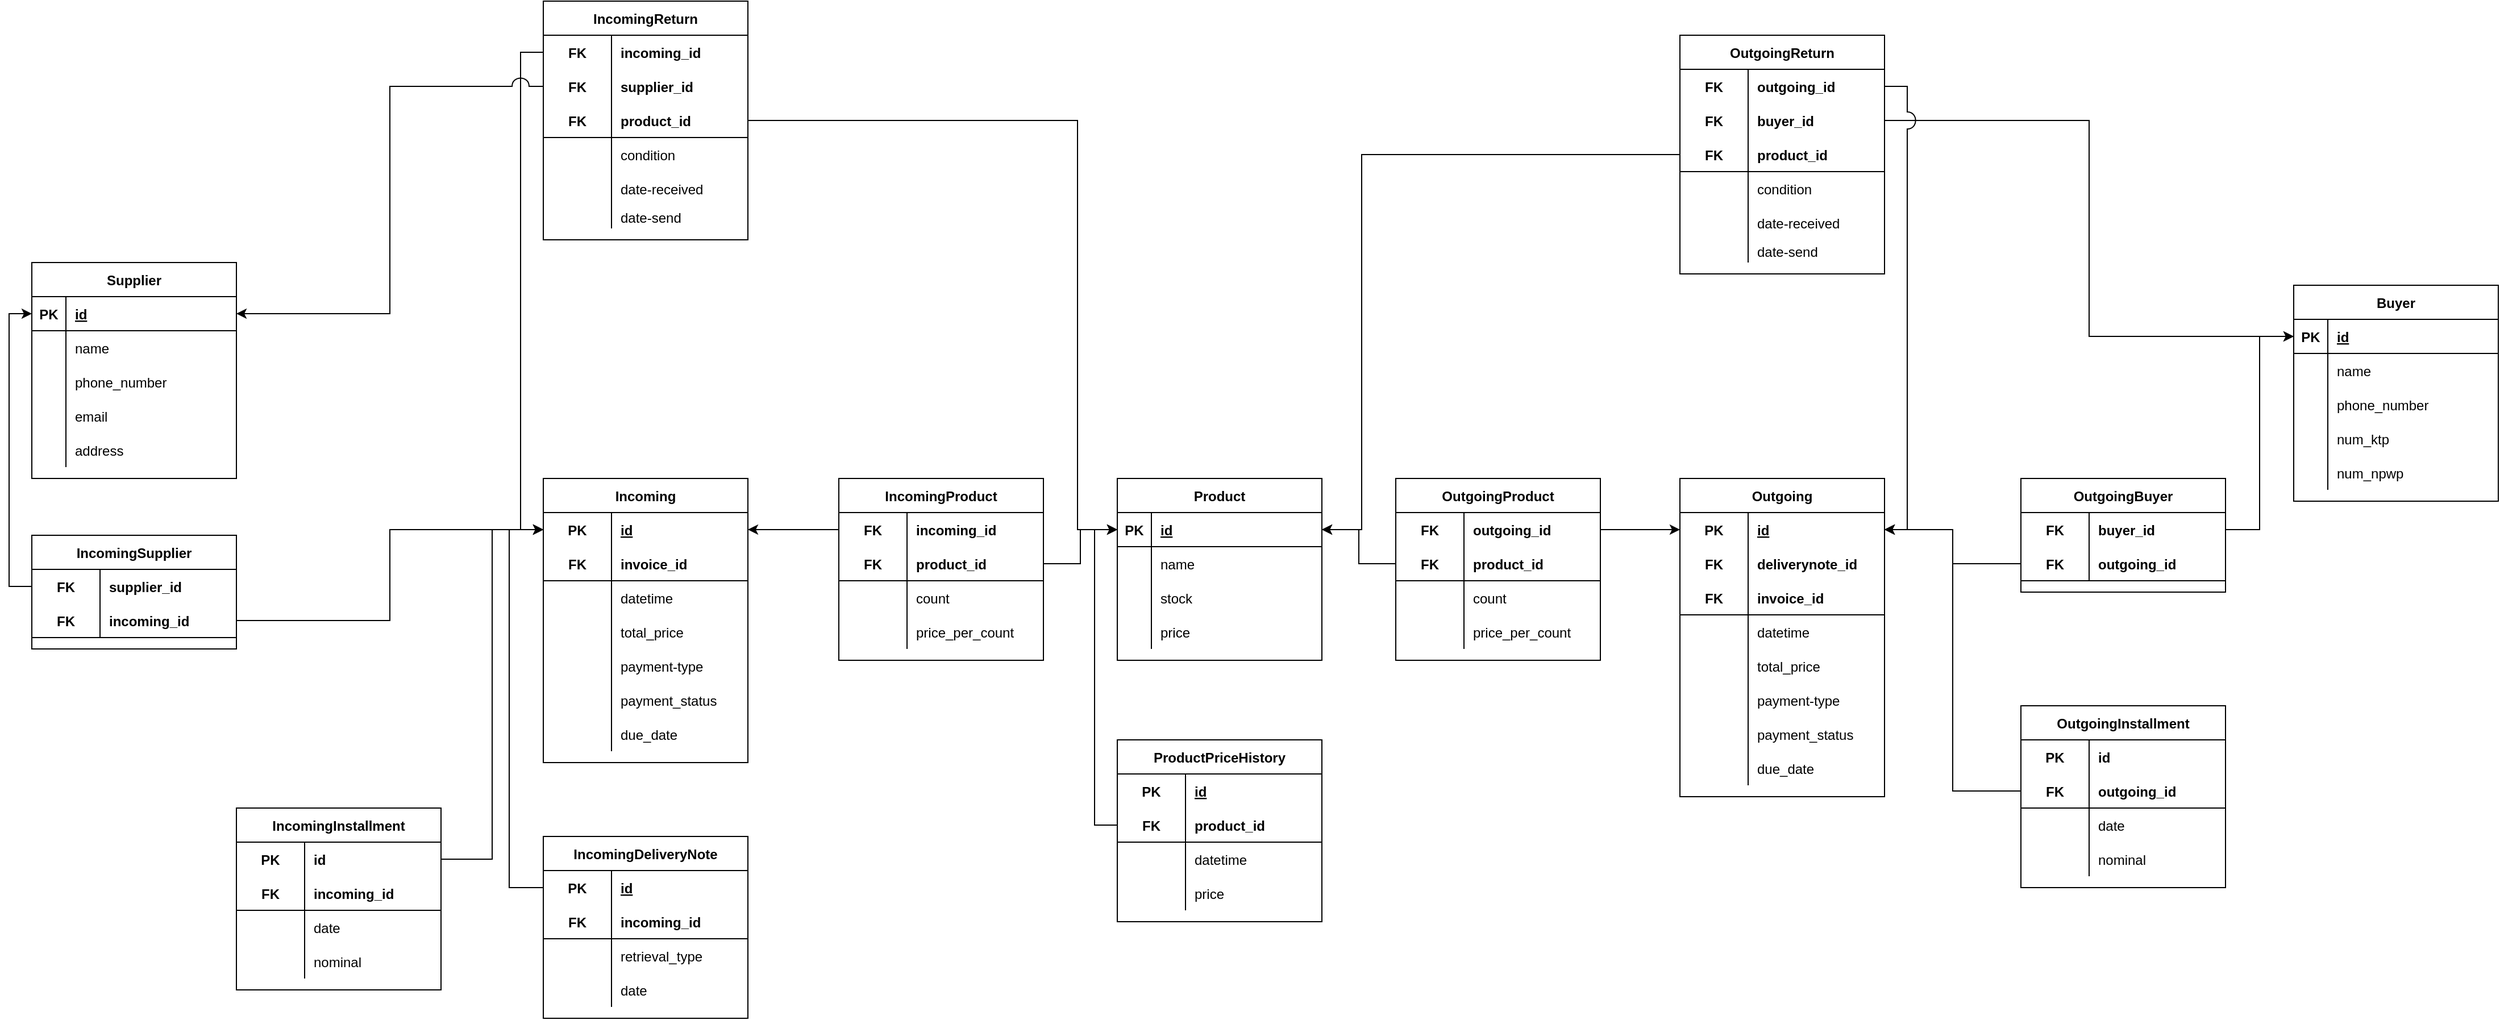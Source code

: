 <mxfile version="14.5.1" type="device"><diagram id="TPTnVczX9svEDIPojCgB" name="Page-1"><mxGraphModel dx="1872" dy="1692" grid="1" gridSize="10" guides="1" tooltips="1" connect="1" arrows="1" fold="1" page="1" pageScale="1" pageWidth="850" pageHeight="1100" math="0" shadow="0"><root><mxCell id="0"/><mxCell id="1" parent="0"/><mxCell id="kRLRXWzVaualntey1gEg-1" value="Product" style="shape=table;startSize=30;container=1;collapsible=1;childLayout=tableLayout;fixedRows=1;rowLines=0;fontStyle=1;align=center;resizeLast=1;" parent="1" vertex="1"><mxGeometry x="335" y="280" width="180" height="160" as="geometry"/></mxCell><mxCell id="kRLRXWzVaualntey1gEg-2" value="" style="shape=partialRectangle;collapsible=0;dropTarget=0;pointerEvents=0;fillColor=none;top=0;left=0;bottom=1;right=0;points=[[0,0.5],[1,0.5]];portConstraint=eastwest;" parent="kRLRXWzVaualntey1gEg-1" vertex="1"><mxGeometry y="30" width="180" height="30" as="geometry"/></mxCell><mxCell id="kRLRXWzVaualntey1gEg-3" value="PK" style="shape=partialRectangle;connectable=0;fillColor=none;top=0;left=0;bottom=0;right=0;fontStyle=1;overflow=hidden;" parent="kRLRXWzVaualntey1gEg-2" vertex="1"><mxGeometry width="30" height="30" as="geometry"/></mxCell><mxCell id="kRLRXWzVaualntey1gEg-4" value="id" style="shape=partialRectangle;connectable=0;fillColor=none;top=0;left=0;bottom=0;right=0;align=left;spacingLeft=6;fontStyle=5;overflow=hidden;" parent="kRLRXWzVaualntey1gEg-2" vertex="1"><mxGeometry x="30" width="150" height="30" as="geometry"/></mxCell><mxCell id="kRLRXWzVaualntey1gEg-5" value="" style="shape=partialRectangle;collapsible=0;dropTarget=0;pointerEvents=0;fillColor=none;top=0;left=0;bottom=0;right=0;points=[[0,0.5],[1,0.5]];portConstraint=eastwest;" parent="kRLRXWzVaualntey1gEg-1" vertex="1"><mxGeometry y="60" width="180" height="30" as="geometry"/></mxCell><mxCell id="kRLRXWzVaualntey1gEg-6" value="" style="shape=partialRectangle;connectable=0;fillColor=none;top=0;left=0;bottom=0;right=0;editable=1;overflow=hidden;" parent="kRLRXWzVaualntey1gEg-5" vertex="1"><mxGeometry width="30" height="30" as="geometry"/></mxCell><mxCell id="kRLRXWzVaualntey1gEg-7" value="name" style="shape=partialRectangle;connectable=0;fillColor=none;top=0;left=0;bottom=0;right=0;align=left;spacingLeft=6;overflow=hidden;" parent="kRLRXWzVaualntey1gEg-5" vertex="1"><mxGeometry x="30" width="150" height="30" as="geometry"/></mxCell><mxCell id="kRLRXWzVaualntey1gEg-8" value="" style="shape=partialRectangle;collapsible=0;dropTarget=0;pointerEvents=0;fillColor=none;top=0;left=0;bottom=0;right=0;points=[[0,0.5],[1,0.5]];portConstraint=eastwest;" parent="kRLRXWzVaualntey1gEg-1" vertex="1"><mxGeometry y="90" width="180" height="30" as="geometry"/></mxCell><mxCell id="kRLRXWzVaualntey1gEg-9" value="" style="shape=partialRectangle;connectable=0;fillColor=none;top=0;left=0;bottom=0;right=0;editable=1;overflow=hidden;" parent="kRLRXWzVaualntey1gEg-8" vertex="1"><mxGeometry width="30" height="30" as="geometry"/></mxCell><mxCell id="kRLRXWzVaualntey1gEg-10" value="stock" style="shape=partialRectangle;connectable=0;fillColor=none;top=0;left=0;bottom=0;right=0;align=left;spacingLeft=6;overflow=hidden;" parent="kRLRXWzVaualntey1gEg-8" vertex="1"><mxGeometry x="30" width="150" height="30" as="geometry"/></mxCell><mxCell id="kRLRXWzVaualntey1gEg-11" value="" style="shape=partialRectangle;collapsible=0;dropTarget=0;pointerEvents=0;fillColor=none;top=0;left=0;bottom=0;right=0;points=[[0,0.5],[1,0.5]];portConstraint=eastwest;" parent="kRLRXWzVaualntey1gEg-1" vertex="1"><mxGeometry y="120" width="180" height="30" as="geometry"/></mxCell><mxCell id="kRLRXWzVaualntey1gEg-12" value="" style="shape=partialRectangle;connectable=0;fillColor=none;top=0;left=0;bottom=0;right=0;editable=1;overflow=hidden;" parent="kRLRXWzVaualntey1gEg-11" vertex="1"><mxGeometry width="30" height="30" as="geometry"/></mxCell><mxCell id="kRLRXWzVaualntey1gEg-13" value="price" style="shape=partialRectangle;connectable=0;fillColor=none;top=0;left=0;bottom=0;right=0;align=left;spacingLeft=6;overflow=hidden;" parent="kRLRXWzVaualntey1gEg-11" vertex="1"><mxGeometry x="30" width="150" height="30" as="geometry"/></mxCell><mxCell id="kRLRXWzVaualntey1gEg-79" value="Incoming" style="shape=table;startSize=30;container=1;collapsible=1;childLayout=tableLayout;fixedRows=1;rowLines=0;fontStyle=1;align=center;resizeLast=1;" parent="1" vertex="1"><mxGeometry x="-170" y="280" width="180" height="250" as="geometry"/></mxCell><mxCell id="kRLRXWzVaualntey1gEg-80" value="" style="shape=partialRectangle;collapsible=0;dropTarget=0;pointerEvents=0;fillColor=none;top=0;left=0;bottom=0;right=0;points=[[0,0.5],[1,0.5]];portConstraint=eastwest;" parent="kRLRXWzVaualntey1gEg-79" vertex="1"><mxGeometry y="30" width="180" height="30" as="geometry"/></mxCell><mxCell id="kRLRXWzVaualntey1gEg-81" value="PK" style="shape=partialRectangle;connectable=0;fillColor=none;top=0;left=0;bottom=0;right=0;fontStyle=1;overflow=hidden;" parent="kRLRXWzVaualntey1gEg-80" vertex="1"><mxGeometry width="60" height="30" as="geometry"/></mxCell><mxCell id="kRLRXWzVaualntey1gEg-82" value="id" style="shape=partialRectangle;connectable=0;fillColor=none;top=0;left=0;bottom=0;right=0;align=left;spacingLeft=6;fontStyle=5;overflow=hidden;" parent="kRLRXWzVaualntey1gEg-80" vertex="1"><mxGeometry x="60" width="120" height="30" as="geometry"/></mxCell><mxCell id="kRLRXWzVaualntey1gEg-83" value="" style="shape=partialRectangle;collapsible=0;dropTarget=0;pointerEvents=0;fillColor=none;top=0;left=0;bottom=1;right=0;points=[[0,0.5],[1,0.5]];portConstraint=eastwest;" parent="kRLRXWzVaualntey1gEg-79" vertex="1"><mxGeometry y="60" width="180" height="30" as="geometry"/></mxCell><mxCell id="kRLRXWzVaualntey1gEg-84" value="FK" style="shape=partialRectangle;connectable=0;fillColor=none;top=0;left=0;bottom=0;right=0;fontStyle=1;overflow=hidden;" parent="kRLRXWzVaualntey1gEg-83" vertex="1"><mxGeometry width="60" height="30" as="geometry"/></mxCell><mxCell id="kRLRXWzVaualntey1gEg-85" value="invoice_id" style="shape=partialRectangle;connectable=0;fillColor=none;top=0;left=0;bottom=0;right=0;align=left;spacingLeft=6;fontStyle=1;overflow=hidden;" parent="kRLRXWzVaualntey1gEg-83" vertex="1"><mxGeometry x="60" width="120" height="30" as="geometry"/></mxCell><mxCell id="kRLRXWzVaualntey1gEg-86" value="" style="shape=partialRectangle;collapsible=0;dropTarget=0;pointerEvents=0;fillColor=none;top=0;left=0;bottom=0;right=0;points=[[0,0.5],[1,0.5]];portConstraint=eastwest;" parent="kRLRXWzVaualntey1gEg-79" vertex="1"><mxGeometry y="90" width="180" height="30" as="geometry"/></mxCell><mxCell id="kRLRXWzVaualntey1gEg-87" value="" style="shape=partialRectangle;connectable=0;fillColor=none;top=0;left=0;bottom=0;right=0;editable=1;overflow=hidden;" parent="kRLRXWzVaualntey1gEg-86" vertex="1"><mxGeometry width="60" height="30" as="geometry"/></mxCell><mxCell id="kRLRXWzVaualntey1gEg-88" value="datetime" style="shape=partialRectangle;connectable=0;fillColor=none;top=0;left=0;bottom=0;right=0;align=left;spacingLeft=6;overflow=hidden;" parent="kRLRXWzVaualntey1gEg-86" vertex="1"><mxGeometry x="60" width="120" height="30" as="geometry"/></mxCell><mxCell id="kRLRXWzVaualntey1gEg-89" value="" style="shape=partialRectangle;collapsible=0;dropTarget=0;pointerEvents=0;fillColor=none;top=0;left=0;bottom=0;right=0;points=[[0,0.5],[1,0.5]];portConstraint=eastwest;" parent="kRLRXWzVaualntey1gEg-79" vertex="1"><mxGeometry y="120" width="180" height="30" as="geometry"/></mxCell><mxCell id="kRLRXWzVaualntey1gEg-90" value="" style="shape=partialRectangle;connectable=0;fillColor=none;top=0;left=0;bottom=0;right=0;editable=1;overflow=hidden;" parent="kRLRXWzVaualntey1gEg-89" vertex="1"><mxGeometry width="60" height="30" as="geometry"/></mxCell><mxCell id="kRLRXWzVaualntey1gEg-91" value="total_price" style="shape=partialRectangle;connectable=0;fillColor=none;top=0;left=0;bottom=0;right=0;align=left;spacingLeft=6;overflow=hidden;" parent="kRLRXWzVaualntey1gEg-89" vertex="1"><mxGeometry x="60" width="120" height="30" as="geometry"/></mxCell><mxCell id="kRLRXWzVaualntey1gEg-92" style="shape=partialRectangle;collapsible=0;dropTarget=0;pointerEvents=0;fillColor=none;top=0;left=0;bottom=0;right=0;points=[[0,0.5],[1,0.5]];portConstraint=eastwest;" parent="kRLRXWzVaualntey1gEg-79" vertex="1"><mxGeometry y="150" width="180" height="30" as="geometry"/></mxCell><mxCell id="kRLRXWzVaualntey1gEg-93" style="shape=partialRectangle;connectable=0;fillColor=none;top=0;left=0;bottom=0;right=0;editable=1;overflow=hidden;" parent="kRLRXWzVaualntey1gEg-92" vertex="1"><mxGeometry width="60" height="30" as="geometry"/></mxCell><mxCell id="kRLRXWzVaualntey1gEg-94" value="payment-type" style="shape=partialRectangle;connectable=0;fillColor=none;top=0;left=0;bottom=0;right=0;align=left;spacingLeft=6;overflow=hidden;" parent="kRLRXWzVaualntey1gEg-92" vertex="1"><mxGeometry x="60" width="120" height="30" as="geometry"/></mxCell><mxCell id="kRLRXWzVaualntey1gEg-335" style="shape=partialRectangle;collapsible=0;dropTarget=0;pointerEvents=0;fillColor=none;top=0;left=0;bottom=0;right=0;points=[[0,0.5],[1,0.5]];portConstraint=eastwest;" parent="kRLRXWzVaualntey1gEg-79" vertex="1"><mxGeometry y="180" width="180" height="30" as="geometry"/></mxCell><mxCell id="kRLRXWzVaualntey1gEg-336" style="shape=partialRectangle;connectable=0;fillColor=none;top=0;left=0;bottom=0;right=0;editable=1;overflow=hidden;" parent="kRLRXWzVaualntey1gEg-335" vertex="1"><mxGeometry width="60" height="30" as="geometry"/></mxCell><mxCell id="kRLRXWzVaualntey1gEg-337" value="payment_status" style="shape=partialRectangle;connectable=0;fillColor=none;top=0;left=0;bottom=0;right=0;align=left;spacingLeft=6;overflow=hidden;" parent="kRLRXWzVaualntey1gEg-335" vertex="1"><mxGeometry x="60" width="120" height="30" as="geometry"/></mxCell><mxCell id="kRLRXWzVaualntey1gEg-332" style="shape=partialRectangle;collapsible=0;dropTarget=0;pointerEvents=0;fillColor=none;top=0;left=0;bottom=0;right=0;points=[[0,0.5],[1,0.5]];portConstraint=eastwest;" parent="kRLRXWzVaualntey1gEg-79" vertex="1"><mxGeometry y="210" width="180" height="30" as="geometry"/></mxCell><mxCell id="kRLRXWzVaualntey1gEg-333" style="shape=partialRectangle;connectable=0;fillColor=none;top=0;left=0;bottom=0;right=0;editable=1;overflow=hidden;" parent="kRLRXWzVaualntey1gEg-332" vertex="1"><mxGeometry width="60" height="30" as="geometry"/></mxCell><mxCell id="kRLRXWzVaualntey1gEg-334" value="due_date" style="shape=partialRectangle;connectable=0;fillColor=none;top=0;left=0;bottom=0;right=0;align=left;spacingLeft=6;overflow=hidden;" parent="kRLRXWzVaualntey1gEg-332" vertex="1"><mxGeometry x="60" width="120" height="30" as="geometry"/></mxCell><mxCell id="kRLRXWzVaualntey1gEg-153" value="Supplier" style="shape=table;startSize=30;container=1;collapsible=1;childLayout=tableLayout;fixedRows=1;rowLines=0;fontStyle=1;align=center;resizeLast=1;" parent="1" vertex="1"><mxGeometry x="-620" y="90" width="180" height="190" as="geometry"/></mxCell><mxCell id="kRLRXWzVaualntey1gEg-154" value="" style="shape=partialRectangle;collapsible=0;dropTarget=0;pointerEvents=0;fillColor=none;top=0;left=0;bottom=1;right=0;points=[[0,0.5],[1,0.5]];portConstraint=eastwest;" parent="kRLRXWzVaualntey1gEg-153" vertex="1"><mxGeometry y="30" width="180" height="30" as="geometry"/></mxCell><mxCell id="kRLRXWzVaualntey1gEg-155" value="PK" style="shape=partialRectangle;connectable=0;fillColor=none;top=0;left=0;bottom=0;right=0;fontStyle=1;overflow=hidden;" parent="kRLRXWzVaualntey1gEg-154" vertex="1"><mxGeometry width="30" height="30" as="geometry"/></mxCell><mxCell id="kRLRXWzVaualntey1gEg-156" value="id" style="shape=partialRectangle;connectable=0;fillColor=none;top=0;left=0;bottom=0;right=0;align=left;spacingLeft=6;fontStyle=5;overflow=hidden;" parent="kRLRXWzVaualntey1gEg-154" vertex="1"><mxGeometry x="30" width="150" height="30" as="geometry"/></mxCell><mxCell id="kRLRXWzVaualntey1gEg-157" value="" style="shape=partialRectangle;collapsible=0;dropTarget=0;pointerEvents=0;fillColor=none;top=0;left=0;bottom=0;right=0;points=[[0,0.5],[1,0.5]];portConstraint=eastwest;" parent="kRLRXWzVaualntey1gEg-153" vertex="1"><mxGeometry y="60" width="180" height="30" as="geometry"/></mxCell><mxCell id="kRLRXWzVaualntey1gEg-158" value="" style="shape=partialRectangle;connectable=0;fillColor=none;top=0;left=0;bottom=0;right=0;editable=1;overflow=hidden;" parent="kRLRXWzVaualntey1gEg-157" vertex="1"><mxGeometry width="30" height="30" as="geometry"/></mxCell><mxCell id="kRLRXWzVaualntey1gEg-159" value="name" style="shape=partialRectangle;connectable=0;fillColor=none;top=0;left=0;bottom=0;right=0;align=left;spacingLeft=6;overflow=hidden;" parent="kRLRXWzVaualntey1gEg-157" vertex="1"><mxGeometry x="30" width="150" height="30" as="geometry"/></mxCell><mxCell id="kRLRXWzVaualntey1gEg-160" value="" style="shape=partialRectangle;collapsible=0;dropTarget=0;pointerEvents=0;fillColor=none;top=0;left=0;bottom=0;right=0;points=[[0,0.5],[1,0.5]];portConstraint=eastwest;" parent="kRLRXWzVaualntey1gEg-153" vertex="1"><mxGeometry y="90" width="180" height="30" as="geometry"/></mxCell><mxCell id="kRLRXWzVaualntey1gEg-161" value="" style="shape=partialRectangle;connectable=0;fillColor=none;top=0;left=0;bottom=0;right=0;editable=1;overflow=hidden;" parent="kRLRXWzVaualntey1gEg-160" vertex="1"><mxGeometry width="30" height="30" as="geometry"/></mxCell><mxCell id="kRLRXWzVaualntey1gEg-162" value="phone_number" style="shape=partialRectangle;connectable=0;fillColor=none;top=0;left=0;bottom=0;right=0;align=left;spacingLeft=6;overflow=hidden;" parent="kRLRXWzVaualntey1gEg-160" vertex="1"><mxGeometry x="30" width="150" height="30" as="geometry"/></mxCell><mxCell id="kRLRXWzVaualntey1gEg-163" value="" style="shape=partialRectangle;collapsible=0;dropTarget=0;pointerEvents=0;fillColor=none;top=0;left=0;bottom=0;right=0;points=[[0,0.5],[1,0.5]];portConstraint=eastwest;" parent="kRLRXWzVaualntey1gEg-153" vertex="1"><mxGeometry y="120" width="180" height="30" as="geometry"/></mxCell><mxCell id="kRLRXWzVaualntey1gEg-164" value="" style="shape=partialRectangle;connectable=0;fillColor=none;top=0;left=0;bottom=0;right=0;editable=1;overflow=hidden;" parent="kRLRXWzVaualntey1gEg-163" vertex="1"><mxGeometry width="30" height="30" as="geometry"/></mxCell><mxCell id="kRLRXWzVaualntey1gEg-165" value="email" style="shape=partialRectangle;connectable=0;fillColor=none;top=0;left=0;bottom=0;right=0;align=left;spacingLeft=6;overflow=hidden;" parent="kRLRXWzVaualntey1gEg-163" vertex="1"><mxGeometry x="30" width="150" height="30" as="geometry"/></mxCell><mxCell id="vo8U7__c0psCcb-nJqFo-4" style="shape=partialRectangle;collapsible=0;dropTarget=0;pointerEvents=0;fillColor=none;top=0;left=0;bottom=0;right=0;points=[[0,0.5],[1,0.5]];portConstraint=eastwest;" vertex="1" parent="kRLRXWzVaualntey1gEg-153"><mxGeometry y="150" width="180" height="30" as="geometry"/></mxCell><mxCell id="vo8U7__c0psCcb-nJqFo-5" style="shape=partialRectangle;connectable=0;fillColor=none;top=0;left=0;bottom=0;right=0;editable=1;overflow=hidden;" vertex="1" parent="vo8U7__c0psCcb-nJqFo-4"><mxGeometry width="30" height="30" as="geometry"/></mxCell><mxCell id="vo8U7__c0psCcb-nJqFo-6" value="address" style="shape=partialRectangle;connectable=0;fillColor=none;top=0;left=0;bottom=0;right=0;align=left;spacingLeft=6;overflow=hidden;" vertex="1" parent="vo8U7__c0psCcb-nJqFo-4"><mxGeometry x="30" width="150" height="30" as="geometry"/></mxCell><mxCell id="kRLRXWzVaualntey1gEg-166" value="IncomingSupplier" style="shape=table;startSize=30;container=1;collapsible=1;childLayout=tableLayout;fixedRows=1;rowLines=0;fontStyle=1;align=center;resizeLast=1;" parent="1" vertex="1"><mxGeometry x="-620" y="330" width="180" height="100" as="geometry"/></mxCell><mxCell id="kRLRXWzVaualntey1gEg-167" value="" style="shape=partialRectangle;collapsible=0;dropTarget=0;pointerEvents=0;fillColor=none;top=0;left=0;bottom=0;right=0;points=[[0,0.5],[1,0.5]];portConstraint=eastwest;" parent="kRLRXWzVaualntey1gEg-166" vertex="1"><mxGeometry y="30" width="180" height="30" as="geometry"/></mxCell><mxCell id="kRLRXWzVaualntey1gEg-168" value="FK" style="shape=partialRectangle;connectable=0;fillColor=none;top=0;left=0;bottom=0;right=0;fontStyle=1;overflow=hidden;" parent="kRLRXWzVaualntey1gEg-167" vertex="1"><mxGeometry width="60" height="30" as="geometry"/></mxCell><mxCell id="kRLRXWzVaualntey1gEg-169" value="supplier_id" style="shape=partialRectangle;connectable=0;fillColor=none;top=0;left=0;bottom=0;right=0;align=left;spacingLeft=6;fontStyle=1;overflow=hidden;" parent="kRLRXWzVaualntey1gEg-167" vertex="1"><mxGeometry x="60" width="120" height="30" as="geometry"/></mxCell><mxCell id="kRLRXWzVaualntey1gEg-170" value="" style="shape=partialRectangle;collapsible=0;dropTarget=0;pointerEvents=0;fillColor=none;top=0;left=0;bottom=1;right=0;points=[[0,0.5],[1,0.5]];portConstraint=eastwest;" parent="kRLRXWzVaualntey1gEg-166" vertex="1"><mxGeometry y="60" width="180" height="30" as="geometry"/></mxCell><mxCell id="kRLRXWzVaualntey1gEg-171" value="FK" style="shape=partialRectangle;connectable=0;fillColor=none;top=0;left=0;bottom=0;right=0;fontStyle=1;overflow=hidden;" parent="kRLRXWzVaualntey1gEg-170" vertex="1"><mxGeometry width="60" height="30" as="geometry"/></mxCell><mxCell id="kRLRXWzVaualntey1gEg-172" value="incoming_id" style="shape=partialRectangle;connectable=0;fillColor=none;top=0;left=0;bottom=0;right=0;align=left;spacingLeft=6;fontStyle=1;overflow=hidden;" parent="kRLRXWzVaualntey1gEg-170" vertex="1"><mxGeometry x="60" width="120" height="30" as="geometry"/></mxCell><mxCell id="kRLRXWzVaualntey1gEg-179" style="edgeStyle=orthogonalEdgeStyle;rounded=0;jumpStyle=arc;jumpSize=15;orthogonalLoop=1;jettySize=auto;html=1;entryX=0;entryY=0.5;entryDx=0;entryDy=0;" parent="1" source="kRLRXWzVaualntey1gEg-167" target="kRLRXWzVaualntey1gEg-154" edge="1"><mxGeometry relative="1" as="geometry"/></mxCell><mxCell id="kRLRXWzVaualntey1gEg-181" style="edgeStyle=orthogonalEdgeStyle;rounded=0;jumpStyle=arc;jumpSize=15;orthogonalLoop=1;jettySize=auto;html=1;entryX=0;entryY=0.5;entryDx=0;entryDy=0;" parent="1" source="kRLRXWzVaualntey1gEg-170" target="kRLRXWzVaualntey1gEg-80" edge="1"><mxGeometry relative="1" as="geometry"/></mxCell><mxCell id="kRLRXWzVaualntey1gEg-182" value="IncomingReturn" style="shape=table;startSize=30;container=1;collapsible=1;childLayout=tableLayout;fixedRows=1;rowLines=0;fontStyle=1;align=center;resizeLast=1;" parent="1" vertex="1"><mxGeometry x="-170" y="-140" width="180" height="210" as="geometry"/></mxCell><mxCell id="kRLRXWzVaualntey1gEg-183" value="" style="shape=partialRectangle;collapsible=0;dropTarget=0;pointerEvents=0;fillColor=none;top=0;left=0;bottom=0;right=0;points=[[0,0.5],[1,0.5]];portConstraint=eastwest;" parent="kRLRXWzVaualntey1gEg-182" vertex="1"><mxGeometry y="30" width="180" height="30" as="geometry"/></mxCell><mxCell id="kRLRXWzVaualntey1gEg-184" value="FK" style="shape=partialRectangle;connectable=0;fillColor=none;top=0;left=0;bottom=0;right=0;fontStyle=1;overflow=hidden;" parent="kRLRXWzVaualntey1gEg-183" vertex="1"><mxGeometry width="60" height="30" as="geometry"/></mxCell><mxCell id="kRLRXWzVaualntey1gEg-185" value="incoming_id" style="shape=partialRectangle;connectable=0;fillColor=none;top=0;left=0;bottom=0;right=0;align=left;spacingLeft=6;fontStyle=1;overflow=hidden;" parent="kRLRXWzVaualntey1gEg-183" vertex="1"><mxGeometry x="60" width="120" height="30" as="geometry"/></mxCell><mxCell id="kRLRXWzVaualntey1gEg-198" style="shape=partialRectangle;collapsible=0;dropTarget=0;pointerEvents=0;fillColor=none;top=0;left=0;bottom=0;right=0;points=[[0,0.5],[1,0.5]];portConstraint=eastwest;" parent="kRLRXWzVaualntey1gEg-182" vertex="1"><mxGeometry y="60" width="180" height="30" as="geometry"/></mxCell><mxCell id="kRLRXWzVaualntey1gEg-199" value="FK" style="shape=partialRectangle;connectable=0;fillColor=none;top=0;left=0;bottom=0;right=0;fontStyle=1;overflow=hidden;" parent="kRLRXWzVaualntey1gEg-198" vertex="1"><mxGeometry width="60" height="30" as="geometry"/></mxCell><mxCell id="kRLRXWzVaualntey1gEg-200" value="supplier_id" style="shape=partialRectangle;connectable=0;fillColor=none;top=0;left=0;bottom=0;right=0;align=left;spacingLeft=6;fontStyle=1;overflow=hidden;" parent="kRLRXWzVaualntey1gEg-198" vertex="1"><mxGeometry x="60" width="120" height="30" as="geometry"/></mxCell><mxCell id="kRLRXWzVaualntey1gEg-186" value="" style="shape=partialRectangle;collapsible=0;dropTarget=0;pointerEvents=0;fillColor=none;top=0;left=0;bottom=1;right=0;points=[[0,0.5],[1,0.5]];portConstraint=eastwest;" parent="kRLRXWzVaualntey1gEg-182" vertex="1"><mxGeometry y="90" width="180" height="30" as="geometry"/></mxCell><mxCell id="kRLRXWzVaualntey1gEg-187" value="FK" style="shape=partialRectangle;connectable=0;fillColor=none;top=0;left=0;bottom=0;right=0;fontStyle=1;overflow=hidden;" parent="kRLRXWzVaualntey1gEg-186" vertex="1"><mxGeometry width="60" height="30" as="geometry"/></mxCell><mxCell id="kRLRXWzVaualntey1gEg-188" value="product_id" style="shape=partialRectangle;connectable=0;fillColor=none;top=0;left=0;bottom=0;right=0;align=left;spacingLeft=6;fontStyle=1;overflow=hidden;" parent="kRLRXWzVaualntey1gEg-186" vertex="1"><mxGeometry x="60" width="120" height="30" as="geometry"/></mxCell><mxCell id="kRLRXWzVaualntey1gEg-189" value="" style="shape=partialRectangle;collapsible=0;dropTarget=0;pointerEvents=0;fillColor=none;top=0;left=0;bottom=0;right=0;points=[[0,0.5],[1,0.5]];portConstraint=eastwest;" parent="kRLRXWzVaualntey1gEg-182" vertex="1"><mxGeometry y="120" width="180" height="30" as="geometry"/></mxCell><mxCell id="kRLRXWzVaualntey1gEg-190" value="" style="shape=partialRectangle;connectable=0;fillColor=none;top=0;left=0;bottom=0;right=0;editable=1;overflow=hidden;" parent="kRLRXWzVaualntey1gEg-189" vertex="1"><mxGeometry width="60" height="30" as="geometry"/></mxCell><mxCell id="kRLRXWzVaualntey1gEg-191" value="condition" style="shape=partialRectangle;connectable=0;fillColor=none;top=0;left=0;bottom=0;right=0;align=left;spacingLeft=6;overflow=hidden;" parent="kRLRXWzVaualntey1gEg-189" vertex="1"><mxGeometry x="60" width="120" height="30" as="geometry"/></mxCell><mxCell id="kRLRXWzVaualntey1gEg-192" value="" style="shape=partialRectangle;collapsible=0;dropTarget=0;pointerEvents=0;fillColor=none;top=0;left=0;bottom=0;right=0;points=[[0,0.5],[1,0.5]];portConstraint=eastwest;" parent="kRLRXWzVaualntey1gEg-182" vertex="1"><mxGeometry y="150" width="180" height="30" as="geometry"/></mxCell><mxCell id="kRLRXWzVaualntey1gEg-193" value="" style="shape=partialRectangle;connectable=0;fillColor=none;top=0;left=0;bottom=0;right=0;editable=1;overflow=hidden;" parent="kRLRXWzVaualntey1gEg-192" vertex="1"><mxGeometry width="60" height="30" as="geometry"/></mxCell><mxCell id="kRLRXWzVaualntey1gEg-194" value="date-received" style="shape=partialRectangle;connectable=0;fillColor=none;top=0;left=0;bottom=0;right=0;align=left;spacingLeft=6;overflow=hidden;" parent="kRLRXWzVaualntey1gEg-192" vertex="1"><mxGeometry x="60" width="120" height="30" as="geometry"/></mxCell><mxCell id="kRLRXWzVaualntey1gEg-195" style="shape=partialRectangle;collapsible=0;dropTarget=0;pointerEvents=0;fillColor=none;top=0;left=0;bottom=0;right=0;points=[[0,0.5],[1,0.5]];portConstraint=eastwest;" parent="kRLRXWzVaualntey1gEg-182" vertex="1"><mxGeometry y="180" width="180" height="20" as="geometry"/></mxCell><mxCell id="kRLRXWzVaualntey1gEg-196" style="shape=partialRectangle;connectable=0;fillColor=none;top=0;left=0;bottom=0;right=0;editable=1;overflow=hidden;" parent="kRLRXWzVaualntey1gEg-195" vertex="1"><mxGeometry width="60" height="20" as="geometry"/></mxCell><mxCell id="kRLRXWzVaualntey1gEg-197" value="date-send" style="shape=partialRectangle;connectable=0;fillColor=none;top=0;left=0;bottom=0;right=0;align=left;spacingLeft=6;overflow=hidden;" parent="kRLRXWzVaualntey1gEg-195" vertex="1"><mxGeometry x="60" width="120" height="20" as="geometry"/></mxCell><mxCell id="kRLRXWzVaualntey1gEg-201" style="edgeStyle=orthogonalEdgeStyle;rounded=0;jumpStyle=arc;jumpSize=15;orthogonalLoop=1;jettySize=auto;html=1;entryX=0;entryY=0.5;entryDx=0;entryDy=0;" parent="1" source="kRLRXWzVaualntey1gEg-183" target="kRLRXWzVaualntey1gEg-80" edge="1"><mxGeometry relative="1" as="geometry"><Array as="points"><mxPoint x="-190" y="-95.0"/><mxPoint x="-190" y="325"/></Array></mxGeometry></mxCell><mxCell id="kRLRXWzVaualntey1gEg-202" style="edgeStyle=orthogonalEdgeStyle;rounded=0;jumpStyle=arc;jumpSize=15;orthogonalLoop=1;jettySize=auto;html=1;entryX=1;entryY=0.5;entryDx=0;entryDy=0;" parent="1" source="kRLRXWzVaualntey1gEg-198" target="kRLRXWzVaualntey1gEg-154" edge="1"><mxGeometry relative="1" as="geometry"/></mxCell><mxCell id="kRLRXWzVaualntey1gEg-203" style="edgeStyle=orthogonalEdgeStyle;rounded=0;jumpStyle=arc;jumpSize=15;orthogonalLoop=1;jettySize=auto;html=1;entryX=0;entryY=0.5;entryDx=0;entryDy=0;" parent="1" source="kRLRXWzVaualntey1gEg-186" target="kRLRXWzVaualntey1gEg-2" edge="1"><mxGeometry relative="1" as="geometry"><Array as="points"><mxPoint x="300" y="-35"/><mxPoint x="300" y="325"/></Array></mxGeometry></mxCell><mxCell id="kRLRXWzVaualntey1gEg-207" value="IncomingProduct" style="shape=table;startSize=30;container=1;collapsible=1;childLayout=tableLayout;fixedRows=1;rowLines=0;fontStyle=1;align=center;resizeLast=1;" parent="1" vertex="1"><mxGeometry x="90" y="280" width="180" height="160" as="geometry"/></mxCell><mxCell id="kRLRXWzVaualntey1gEg-208" value="" style="shape=partialRectangle;collapsible=0;dropTarget=0;pointerEvents=0;fillColor=none;top=0;left=0;bottom=0;right=0;points=[[0,0.5],[1,0.5]];portConstraint=eastwest;" parent="kRLRXWzVaualntey1gEg-207" vertex="1"><mxGeometry y="30" width="180" height="30" as="geometry"/></mxCell><mxCell id="kRLRXWzVaualntey1gEg-209" value="FK" style="shape=partialRectangle;connectable=0;fillColor=none;top=0;left=0;bottom=0;right=0;fontStyle=1;overflow=hidden;" parent="kRLRXWzVaualntey1gEg-208" vertex="1"><mxGeometry width="60" height="30" as="geometry"/></mxCell><mxCell id="kRLRXWzVaualntey1gEg-210" value="incoming_id" style="shape=partialRectangle;connectable=0;fillColor=none;top=0;left=0;bottom=0;right=0;align=left;spacingLeft=6;fontStyle=1;overflow=hidden;" parent="kRLRXWzVaualntey1gEg-208" vertex="1"><mxGeometry x="60" width="120" height="30" as="geometry"/></mxCell><mxCell id="kRLRXWzVaualntey1gEg-211" value="" style="shape=partialRectangle;collapsible=0;dropTarget=0;pointerEvents=0;fillColor=none;top=0;left=0;bottom=1;right=0;points=[[0,0.5],[1,0.5]];portConstraint=eastwest;" parent="kRLRXWzVaualntey1gEg-207" vertex="1"><mxGeometry y="60" width="180" height="30" as="geometry"/></mxCell><mxCell id="kRLRXWzVaualntey1gEg-212" value="FK" style="shape=partialRectangle;connectable=0;fillColor=none;top=0;left=0;bottom=0;right=0;fontStyle=1;overflow=hidden;" parent="kRLRXWzVaualntey1gEg-211" vertex="1"><mxGeometry width="60" height="30" as="geometry"/></mxCell><mxCell id="kRLRXWzVaualntey1gEg-213" value="product_id" style="shape=partialRectangle;connectable=0;fillColor=none;top=0;left=0;bottom=0;right=0;align=left;spacingLeft=6;fontStyle=1;overflow=hidden;" parent="kRLRXWzVaualntey1gEg-211" vertex="1"><mxGeometry x="60" width="120" height="30" as="geometry"/></mxCell><mxCell id="kRLRXWzVaualntey1gEg-214" value="" style="shape=partialRectangle;collapsible=0;dropTarget=0;pointerEvents=0;fillColor=none;top=0;left=0;bottom=0;right=0;points=[[0,0.5],[1,0.5]];portConstraint=eastwest;" parent="kRLRXWzVaualntey1gEg-207" vertex="1"><mxGeometry y="90" width="180" height="30" as="geometry"/></mxCell><mxCell id="kRLRXWzVaualntey1gEg-215" value="" style="shape=partialRectangle;connectable=0;fillColor=none;top=0;left=0;bottom=0;right=0;editable=1;overflow=hidden;" parent="kRLRXWzVaualntey1gEg-214" vertex="1"><mxGeometry width="60" height="30" as="geometry"/></mxCell><mxCell id="kRLRXWzVaualntey1gEg-216" value="count" style="shape=partialRectangle;connectable=0;fillColor=none;top=0;left=0;bottom=0;right=0;align=left;spacingLeft=6;overflow=hidden;" parent="kRLRXWzVaualntey1gEg-214" vertex="1"><mxGeometry x="60" width="120" height="30" as="geometry"/></mxCell><mxCell id="kRLRXWzVaualntey1gEg-217" value="" style="shape=partialRectangle;collapsible=0;dropTarget=0;pointerEvents=0;fillColor=none;top=0;left=0;bottom=0;right=0;points=[[0,0.5],[1,0.5]];portConstraint=eastwest;" parent="kRLRXWzVaualntey1gEg-207" vertex="1"><mxGeometry y="120" width="180" height="30" as="geometry"/></mxCell><mxCell id="kRLRXWzVaualntey1gEg-218" value="" style="shape=partialRectangle;connectable=0;fillColor=none;top=0;left=0;bottom=0;right=0;editable=1;overflow=hidden;" parent="kRLRXWzVaualntey1gEg-217" vertex="1"><mxGeometry width="60" height="30" as="geometry"/></mxCell><mxCell id="kRLRXWzVaualntey1gEg-219" value="price_per_count" style="shape=partialRectangle;connectable=0;fillColor=none;top=0;left=0;bottom=0;right=0;align=left;spacingLeft=6;overflow=hidden;" parent="kRLRXWzVaualntey1gEg-217" vertex="1"><mxGeometry x="60" width="120" height="30" as="geometry"/></mxCell><mxCell id="kRLRXWzVaualntey1gEg-220" style="edgeStyle=orthogonalEdgeStyle;rounded=0;jumpStyle=arc;jumpSize=15;orthogonalLoop=1;jettySize=auto;html=1;entryX=1;entryY=0.5;entryDx=0;entryDy=0;" parent="1" source="kRLRXWzVaualntey1gEg-208" target="kRLRXWzVaualntey1gEg-80" edge="1"><mxGeometry relative="1" as="geometry"/></mxCell><mxCell id="kRLRXWzVaualntey1gEg-221" style="edgeStyle=orthogonalEdgeStyle;rounded=0;jumpStyle=arc;jumpSize=15;orthogonalLoop=1;jettySize=auto;html=1;entryX=0;entryY=0.5;entryDx=0;entryDy=0;" parent="1" source="kRLRXWzVaualntey1gEg-211" target="kRLRXWzVaualntey1gEg-2" edge="1"><mxGeometry relative="1" as="geometry"/></mxCell><mxCell id="kRLRXWzVaualntey1gEg-222" value="OutgoingProduct" style="shape=table;startSize=30;container=1;collapsible=1;childLayout=tableLayout;fixedRows=1;rowLines=0;fontStyle=1;align=center;resizeLast=1;" parent="1" vertex="1"><mxGeometry x="580" y="280" width="180" height="160" as="geometry"/></mxCell><mxCell id="kRLRXWzVaualntey1gEg-223" value="" style="shape=partialRectangle;collapsible=0;dropTarget=0;pointerEvents=0;fillColor=none;top=0;left=0;bottom=0;right=0;points=[[0,0.5],[1,0.5]];portConstraint=eastwest;" parent="kRLRXWzVaualntey1gEg-222" vertex="1"><mxGeometry y="30" width="180" height="30" as="geometry"/></mxCell><mxCell id="kRLRXWzVaualntey1gEg-224" value="FK" style="shape=partialRectangle;connectable=0;fillColor=none;top=0;left=0;bottom=0;right=0;fontStyle=1;overflow=hidden;" parent="kRLRXWzVaualntey1gEg-223" vertex="1"><mxGeometry width="60" height="30" as="geometry"/></mxCell><mxCell id="kRLRXWzVaualntey1gEg-225" value="outgoing_id" style="shape=partialRectangle;connectable=0;fillColor=none;top=0;left=0;bottom=0;right=0;align=left;spacingLeft=6;fontStyle=1;overflow=hidden;" parent="kRLRXWzVaualntey1gEg-223" vertex="1"><mxGeometry x="60" width="120" height="30" as="geometry"/></mxCell><mxCell id="kRLRXWzVaualntey1gEg-226" value="" style="shape=partialRectangle;collapsible=0;dropTarget=0;pointerEvents=0;fillColor=none;top=0;left=0;bottom=1;right=0;points=[[0,0.5],[1,0.5]];portConstraint=eastwest;" parent="kRLRXWzVaualntey1gEg-222" vertex="1"><mxGeometry y="60" width="180" height="30" as="geometry"/></mxCell><mxCell id="kRLRXWzVaualntey1gEg-227" value="FK" style="shape=partialRectangle;connectable=0;fillColor=none;top=0;left=0;bottom=0;right=0;fontStyle=1;overflow=hidden;" parent="kRLRXWzVaualntey1gEg-226" vertex="1"><mxGeometry width="60" height="30" as="geometry"/></mxCell><mxCell id="kRLRXWzVaualntey1gEg-228" value="product_id" style="shape=partialRectangle;connectable=0;fillColor=none;top=0;left=0;bottom=0;right=0;align=left;spacingLeft=6;fontStyle=1;overflow=hidden;" parent="kRLRXWzVaualntey1gEg-226" vertex="1"><mxGeometry x="60" width="120" height="30" as="geometry"/></mxCell><mxCell id="kRLRXWzVaualntey1gEg-229" value="" style="shape=partialRectangle;collapsible=0;dropTarget=0;pointerEvents=0;fillColor=none;top=0;left=0;bottom=0;right=0;points=[[0,0.5],[1,0.5]];portConstraint=eastwest;" parent="kRLRXWzVaualntey1gEg-222" vertex="1"><mxGeometry y="90" width="180" height="30" as="geometry"/></mxCell><mxCell id="kRLRXWzVaualntey1gEg-230" value="" style="shape=partialRectangle;connectable=0;fillColor=none;top=0;left=0;bottom=0;right=0;editable=1;overflow=hidden;" parent="kRLRXWzVaualntey1gEg-229" vertex="1"><mxGeometry width="60" height="30" as="geometry"/></mxCell><mxCell id="kRLRXWzVaualntey1gEg-231" value="count" style="shape=partialRectangle;connectable=0;fillColor=none;top=0;left=0;bottom=0;right=0;align=left;spacingLeft=6;overflow=hidden;" parent="kRLRXWzVaualntey1gEg-229" vertex="1"><mxGeometry x="60" width="120" height="30" as="geometry"/></mxCell><mxCell id="kRLRXWzVaualntey1gEg-232" value="" style="shape=partialRectangle;collapsible=0;dropTarget=0;pointerEvents=0;fillColor=none;top=0;left=0;bottom=0;right=0;points=[[0,0.5],[1,0.5]];portConstraint=eastwest;" parent="kRLRXWzVaualntey1gEg-222" vertex="1"><mxGeometry y="120" width="180" height="30" as="geometry"/></mxCell><mxCell id="kRLRXWzVaualntey1gEg-233" value="" style="shape=partialRectangle;connectable=0;fillColor=none;top=0;left=0;bottom=0;right=0;editable=1;overflow=hidden;" parent="kRLRXWzVaualntey1gEg-232" vertex="1"><mxGeometry width="60" height="30" as="geometry"/></mxCell><mxCell id="kRLRXWzVaualntey1gEg-234" value="price_per_count" style="shape=partialRectangle;connectable=0;fillColor=none;top=0;left=0;bottom=0;right=0;align=left;spacingLeft=6;overflow=hidden;" parent="kRLRXWzVaualntey1gEg-232" vertex="1"><mxGeometry x="60" width="120" height="30" as="geometry"/></mxCell><mxCell id="kRLRXWzVaualntey1gEg-235" style="edgeStyle=orthogonalEdgeStyle;rounded=0;jumpStyle=arc;jumpSize=15;orthogonalLoop=1;jettySize=auto;html=1;entryX=1;entryY=0.5;entryDx=0;entryDy=0;" parent="1" source="kRLRXWzVaualntey1gEg-226" target="kRLRXWzVaualntey1gEg-2" edge="1"><mxGeometry relative="1" as="geometry"/></mxCell><mxCell id="kRLRXWzVaualntey1gEg-236" value="Outgoing" style="shape=table;startSize=30;container=1;collapsible=1;childLayout=tableLayout;fixedRows=1;rowLines=0;fontStyle=1;align=center;resizeLast=1;" parent="1" vertex="1"><mxGeometry x="830" y="280" width="180" height="280" as="geometry"/></mxCell><mxCell id="kRLRXWzVaualntey1gEg-237" value="" style="shape=partialRectangle;collapsible=0;dropTarget=0;pointerEvents=0;fillColor=none;top=0;left=0;bottom=0;right=0;points=[[0,0.5],[1,0.5]];portConstraint=eastwest;" parent="kRLRXWzVaualntey1gEg-236" vertex="1"><mxGeometry y="30" width="180" height="30" as="geometry"/></mxCell><mxCell id="kRLRXWzVaualntey1gEg-238" value="PK" style="shape=partialRectangle;connectable=0;fillColor=none;top=0;left=0;bottom=0;right=0;fontStyle=1;overflow=hidden;" parent="kRLRXWzVaualntey1gEg-237" vertex="1"><mxGeometry width="60" height="30" as="geometry"/></mxCell><mxCell id="kRLRXWzVaualntey1gEg-239" value="id" style="shape=partialRectangle;connectable=0;fillColor=none;top=0;left=0;bottom=0;right=0;align=left;spacingLeft=6;fontStyle=5;overflow=hidden;" parent="kRLRXWzVaualntey1gEg-237" vertex="1"><mxGeometry x="60" width="120" height="30" as="geometry"/></mxCell><mxCell id="kRLRXWzVaualntey1gEg-240" style="shape=partialRectangle;collapsible=0;dropTarget=0;pointerEvents=0;fillColor=none;top=0;left=0;bottom=0;right=0;points=[[0,0.5],[1,0.5]];portConstraint=eastwest;" parent="kRLRXWzVaualntey1gEg-236" vertex="1"><mxGeometry y="60" width="180" height="30" as="geometry"/></mxCell><mxCell id="kRLRXWzVaualntey1gEg-241" value="FK" style="shape=partialRectangle;connectable=0;fillColor=none;top=0;left=0;bottom=0;right=0;fontStyle=1;overflow=hidden;" parent="kRLRXWzVaualntey1gEg-240" vertex="1"><mxGeometry width="60" height="30" as="geometry"/></mxCell><mxCell id="kRLRXWzVaualntey1gEg-242" value="deliverynote_id" style="shape=partialRectangle;connectable=0;fillColor=none;top=0;left=0;bottom=0;right=0;align=left;spacingLeft=6;fontStyle=1;overflow=hidden;" parent="kRLRXWzVaualntey1gEg-240" vertex="1"><mxGeometry x="60" width="120" height="30" as="geometry"/></mxCell><mxCell id="kRLRXWzVaualntey1gEg-243" value="" style="shape=partialRectangle;collapsible=0;dropTarget=0;pointerEvents=0;fillColor=none;top=0;left=0;bottom=1;right=0;points=[[0,0.5],[1,0.5]];portConstraint=eastwest;" parent="kRLRXWzVaualntey1gEg-236" vertex="1"><mxGeometry y="90" width="180" height="30" as="geometry"/></mxCell><mxCell id="kRLRXWzVaualntey1gEg-244" value="FK" style="shape=partialRectangle;connectable=0;fillColor=none;top=0;left=0;bottom=0;right=0;fontStyle=1;overflow=hidden;" parent="kRLRXWzVaualntey1gEg-243" vertex="1"><mxGeometry width="60" height="30" as="geometry"/></mxCell><mxCell id="kRLRXWzVaualntey1gEg-245" value="invoice_id" style="shape=partialRectangle;connectable=0;fillColor=none;top=0;left=0;bottom=0;right=0;align=left;spacingLeft=6;fontStyle=1;overflow=hidden;" parent="kRLRXWzVaualntey1gEg-243" vertex="1"><mxGeometry x="60" width="120" height="30" as="geometry"/></mxCell><mxCell id="kRLRXWzVaualntey1gEg-246" value="" style="shape=partialRectangle;collapsible=0;dropTarget=0;pointerEvents=0;fillColor=none;top=0;left=0;bottom=0;right=0;points=[[0,0.5],[1,0.5]];portConstraint=eastwest;" parent="kRLRXWzVaualntey1gEg-236" vertex="1"><mxGeometry y="120" width="180" height="30" as="geometry"/></mxCell><mxCell id="kRLRXWzVaualntey1gEg-247" value="" style="shape=partialRectangle;connectable=0;fillColor=none;top=0;left=0;bottom=0;right=0;editable=1;overflow=hidden;" parent="kRLRXWzVaualntey1gEg-246" vertex="1"><mxGeometry width="60" height="30" as="geometry"/></mxCell><mxCell id="kRLRXWzVaualntey1gEg-248" value="datetime" style="shape=partialRectangle;connectable=0;fillColor=none;top=0;left=0;bottom=0;right=0;align=left;spacingLeft=6;overflow=hidden;" parent="kRLRXWzVaualntey1gEg-246" vertex="1"><mxGeometry x="60" width="120" height="30" as="geometry"/></mxCell><mxCell id="kRLRXWzVaualntey1gEg-249" value="" style="shape=partialRectangle;collapsible=0;dropTarget=0;pointerEvents=0;fillColor=none;top=0;left=0;bottom=0;right=0;points=[[0,0.5],[1,0.5]];portConstraint=eastwest;" parent="kRLRXWzVaualntey1gEg-236" vertex="1"><mxGeometry y="150" width="180" height="30" as="geometry"/></mxCell><mxCell id="kRLRXWzVaualntey1gEg-250" value="" style="shape=partialRectangle;connectable=0;fillColor=none;top=0;left=0;bottom=0;right=0;editable=1;overflow=hidden;" parent="kRLRXWzVaualntey1gEg-249" vertex="1"><mxGeometry width="60" height="30" as="geometry"/></mxCell><mxCell id="kRLRXWzVaualntey1gEg-251" value="total_price" style="shape=partialRectangle;connectable=0;fillColor=none;top=0;left=0;bottom=0;right=0;align=left;spacingLeft=6;overflow=hidden;" parent="kRLRXWzVaualntey1gEg-249" vertex="1"><mxGeometry x="60" width="120" height="30" as="geometry"/></mxCell><mxCell id="kRLRXWzVaualntey1gEg-252" style="shape=partialRectangle;collapsible=0;dropTarget=0;pointerEvents=0;fillColor=none;top=0;left=0;bottom=0;right=0;points=[[0,0.5],[1,0.5]];portConstraint=eastwest;" parent="kRLRXWzVaualntey1gEg-236" vertex="1"><mxGeometry y="180" width="180" height="30" as="geometry"/></mxCell><mxCell id="kRLRXWzVaualntey1gEg-253" style="shape=partialRectangle;connectable=0;fillColor=none;top=0;left=0;bottom=0;right=0;editable=1;overflow=hidden;" parent="kRLRXWzVaualntey1gEg-252" vertex="1"><mxGeometry width="60" height="30" as="geometry"/></mxCell><mxCell id="kRLRXWzVaualntey1gEg-254" value="payment-type" style="shape=partialRectangle;connectable=0;fillColor=none;top=0;left=0;bottom=0;right=0;align=left;spacingLeft=6;overflow=hidden;" parent="kRLRXWzVaualntey1gEg-252" vertex="1"><mxGeometry x="60" width="120" height="30" as="geometry"/></mxCell><mxCell id="eouFuR7_yeDxBbhJfcux-5" style="shape=partialRectangle;collapsible=0;dropTarget=0;pointerEvents=0;fillColor=none;top=0;left=0;bottom=0;right=0;points=[[0,0.5],[1,0.5]];portConstraint=eastwest;" parent="kRLRXWzVaualntey1gEg-236" vertex="1"><mxGeometry y="210" width="180" height="30" as="geometry"/></mxCell><mxCell id="eouFuR7_yeDxBbhJfcux-6" style="shape=partialRectangle;connectable=0;fillColor=none;top=0;left=0;bottom=0;right=0;editable=1;overflow=hidden;" parent="eouFuR7_yeDxBbhJfcux-5" vertex="1"><mxGeometry width="60" height="30" as="geometry"/></mxCell><mxCell id="eouFuR7_yeDxBbhJfcux-7" value="payment_status" style="shape=partialRectangle;connectable=0;fillColor=none;top=0;left=0;bottom=0;right=0;align=left;spacingLeft=6;overflow=hidden;" parent="eouFuR7_yeDxBbhJfcux-5" vertex="1"><mxGeometry x="60" width="120" height="30" as="geometry"/></mxCell><mxCell id="eouFuR7_yeDxBbhJfcux-8" style="shape=partialRectangle;collapsible=0;dropTarget=0;pointerEvents=0;fillColor=none;top=0;left=0;bottom=0;right=0;points=[[0,0.5],[1,0.5]];portConstraint=eastwest;" parent="kRLRXWzVaualntey1gEg-236" vertex="1"><mxGeometry y="240" width="180" height="30" as="geometry"/></mxCell><mxCell id="eouFuR7_yeDxBbhJfcux-9" style="shape=partialRectangle;connectable=0;fillColor=none;top=0;left=0;bottom=0;right=0;editable=1;overflow=hidden;" parent="eouFuR7_yeDxBbhJfcux-8" vertex="1"><mxGeometry width="60" height="30" as="geometry"/></mxCell><mxCell id="eouFuR7_yeDxBbhJfcux-10" value="due_date" style="shape=partialRectangle;connectable=0;fillColor=none;top=0;left=0;bottom=0;right=0;align=left;spacingLeft=6;overflow=hidden;" parent="eouFuR7_yeDxBbhJfcux-8" vertex="1"><mxGeometry x="60" width="120" height="30" as="geometry"/></mxCell><mxCell id="kRLRXWzVaualntey1gEg-257" style="edgeStyle=orthogonalEdgeStyle;rounded=0;jumpStyle=arc;jumpSize=15;orthogonalLoop=1;jettySize=auto;html=1;entryX=0;entryY=0.5;entryDx=0;entryDy=0;" parent="1" source="kRLRXWzVaualntey1gEg-223" target="kRLRXWzVaualntey1gEg-237" edge="1"><mxGeometry relative="1" as="geometry"/></mxCell><mxCell id="kRLRXWzVaualntey1gEg-258" value="OutgoingBuyer" style="shape=table;startSize=30;container=1;collapsible=1;childLayout=tableLayout;fixedRows=1;rowLines=0;fontStyle=1;align=center;resizeLast=1;" parent="1" vertex="1"><mxGeometry x="1130" y="280" width="180" height="100" as="geometry"/></mxCell><mxCell id="kRLRXWzVaualntey1gEg-259" value="" style="shape=partialRectangle;collapsible=0;dropTarget=0;pointerEvents=0;fillColor=none;top=0;left=0;bottom=0;right=0;points=[[0,0.5],[1,0.5]];portConstraint=eastwest;" parent="kRLRXWzVaualntey1gEg-258" vertex="1"><mxGeometry y="30" width="180" height="30" as="geometry"/></mxCell><mxCell id="kRLRXWzVaualntey1gEg-260" value="FK" style="shape=partialRectangle;connectable=0;fillColor=none;top=0;left=0;bottom=0;right=0;fontStyle=1;overflow=hidden;" parent="kRLRXWzVaualntey1gEg-259" vertex="1"><mxGeometry width="60" height="30" as="geometry"/></mxCell><mxCell id="kRLRXWzVaualntey1gEg-261" value="buyer_id" style="shape=partialRectangle;connectable=0;fillColor=none;top=0;left=0;bottom=0;right=0;align=left;spacingLeft=6;fontStyle=1;overflow=hidden;" parent="kRLRXWzVaualntey1gEg-259" vertex="1"><mxGeometry x="60" width="120" height="30" as="geometry"/></mxCell><mxCell id="kRLRXWzVaualntey1gEg-262" value="" style="shape=partialRectangle;collapsible=0;dropTarget=0;pointerEvents=0;fillColor=none;top=0;left=0;bottom=1;right=0;points=[[0,0.5],[1,0.5]];portConstraint=eastwest;" parent="kRLRXWzVaualntey1gEg-258" vertex="1"><mxGeometry y="60" width="180" height="30" as="geometry"/></mxCell><mxCell id="kRLRXWzVaualntey1gEg-263" value="FK" style="shape=partialRectangle;connectable=0;fillColor=none;top=0;left=0;bottom=0;right=0;fontStyle=1;overflow=hidden;" parent="kRLRXWzVaualntey1gEg-262" vertex="1"><mxGeometry width="60" height="30" as="geometry"/></mxCell><mxCell id="kRLRXWzVaualntey1gEg-264" value="outgoing_id" style="shape=partialRectangle;connectable=0;fillColor=none;top=0;left=0;bottom=0;right=0;align=left;spacingLeft=6;fontStyle=1;overflow=hidden;" parent="kRLRXWzVaualntey1gEg-262" vertex="1"><mxGeometry x="60" width="120" height="30" as="geometry"/></mxCell><mxCell id="kRLRXWzVaualntey1gEg-265" style="edgeStyle=orthogonalEdgeStyle;rounded=0;jumpStyle=arc;jumpSize=15;orthogonalLoop=1;jettySize=auto;html=1;entryX=1;entryY=0.5;entryDx=0;entryDy=0;" parent="1" source="kRLRXWzVaualntey1gEg-262" target="kRLRXWzVaualntey1gEg-237" edge="1"><mxGeometry relative="1" as="geometry"/></mxCell><mxCell id="kRLRXWzVaualntey1gEg-266" value="Buyer" style="shape=table;startSize=30;container=1;collapsible=1;childLayout=tableLayout;fixedRows=1;rowLines=0;fontStyle=1;align=center;resizeLast=1;" parent="1" vertex="1"><mxGeometry x="1370" y="110" width="180" height="190" as="geometry"/></mxCell><mxCell id="kRLRXWzVaualntey1gEg-267" value="" style="shape=partialRectangle;collapsible=0;dropTarget=0;pointerEvents=0;fillColor=none;top=0;left=0;bottom=1;right=0;points=[[0,0.5],[1,0.5]];portConstraint=eastwest;" parent="kRLRXWzVaualntey1gEg-266" vertex="1"><mxGeometry y="30" width="180" height="30" as="geometry"/></mxCell><mxCell id="kRLRXWzVaualntey1gEg-268" value="PK" style="shape=partialRectangle;connectable=0;fillColor=none;top=0;left=0;bottom=0;right=0;fontStyle=1;overflow=hidden;" parent="kRLRXWzVaualntey1gEg-267" vertex="1"><mxGeometry width="30" height="30" as="geometry"/></mxCell><mxCell id="kRLRXWzVaualntey1gEg-269" value="id" style="shape=partialRectangle;connectable=0;fillColor=none;top=0;left=0;bottom=0;right=0;align=left;spacingLeft=6;fontStyle=5;overflow=hidden;" parent="kRLRXWzVaualntey1gEg-267" vertex="1"><mxGeometry x="30" width="150" height="30" as="geometry"/></mxCell><mxCell id="kRLRXWzVaualntey1gEg-270" value="" style="shape=partialRectangle;collapsible=0;dropTarget=0;pointerEvents=0;fillColor=none;top=0;left=0;bottom=0;right=0;points=[[0,0.5],[1,0.5]];portConstraint=eastwest;" parent="kRLRXWzVaualntey1gEg-266" vertex="1"><mxGeometry y="60" width="180" height="30" as="geometry"/></mxCell><mxCell id="kRLRXWzVaualntey1gEg-271" value="" style="shape=partialRectangle;connectable=0;fillColor=none;top=0;left=0;bottom=0;right=0;editable=1;overflow=hidden;" parent="kRLRXWzVaualntey1gEg-270" vertex="1"><mxGeometry width="30" height="30" as="geometry"/></mxCell><mxCell id="kRLRXWzVaualntey1gEg-272" value="name" style="shape=partialRectangle;connectable=0;fillColor=none;top=0;left=0;bottom=0;right=0;align=left;spacingLeft=6;overflow=hidden;" parent="kRLRXWzVaualntey1gEg-270" vertex="1"><mxGeometry x="30" width="150" height="30" as="geometry"/></mxCell><mxCell id="vo8U7__c0psCcb-nJqFo-1" style="shape=partialRectangle;collapsible=0;dropTarget=0;pointerEvents=0;fillColor=none;top=0;left=0;bottom=0;right=0;points=[[0,0.5],[1,0.5]];portConstraint=eastwest;" vertex="1" parent="kRLRXWzVaualntey1gEg-266"><mxGeometry y="90" width="180" height="30" as="geometry"/></mxCell><mxCell id="vo8U7__c0psCcb-nJqFo-2" style="shape=partialRectangle;connectable=0;fillColor=none;top=0;left=0;bottom=0;right=0;editable=1;overflow=hidden;" vertex="1" parent="vo8U7__c0psCcb-nJqFo-1"><mxGeometry width="30" height="30" as="geometry"/></mxCell><mxCell id="vo8U7__c0psCcb-nJqFo-3" value="phone_number" style="shape=partialRectangle;connectable=0;fillColor=none;top=0;left=0;bottom=0;right=0;align=left;spacingLeft=6;overflow=hidden;" vertex="1" parent="vo8U7__c0psCcb-nJqFo-1"><mxGeometry x="30" width="150" height="30" as="geometry"/></mxCell><mxCell id="kRLRXWzVaualntey1gEg-273" value="" style="shape=partialRectangle;collapsible=0;dropTarget=0;pointerEvents=0;fillColor=none;top=0;left=0;bottom=0;right=0;points=[[0,0.5],[1,0.5]];portConstraint=eastwest;" parent="kRLRXWzVaualntey1gEg-266" vertex="1"><mxGeometry y="120" width="180" height="30" as="geometry"/></mxCell><mxCell id="kRLRXWzVaualntey1gEg-274" value="" style="shape=partialRectangle;connectable=0;fillColor=none;top=0;left=0;bottom=0;right=0;editable=1;overflow=hidden;" parent="kRLRXWzVaualntey1gEg-273" vertex="1"><mxGeometry width="30" height="30" as="geometry"/></mxCell><mxCell id="kRLRXWzVaualntey1gEg-275" value="num_ktp" style="shape=partialRectangle;connectable=0;fillColor=none;top=0;left=0;bottom=0;right=0;align=left;spacingLeft=6;overflow=hidden;" parent="kRLRXWzVaualntey1gEg-273" vertex="1"><mxGeometry x="30" width="150" height="30" as="geometry"/></mxCell><mxCell id="kRLRXWzVaualntey1gEg-276" value="" style="shape=partialRectangle;collapsible=0;dropTarget=0;pointerEvents=0;fillColor=none;top=0;left=0;bottom=0;right=0;points=[[0,0.5],[1,0.5]];portConstraint=eastwest;" parent="kRLRXWzVaualntey1gEg-266" vertex="1"><mxGeometry y="150" width="180" height="30" as="geometry"/></mxCell><mxCell id="kRLRXWzVaualntey1gEg-277" value="" style="shape=partialRectangle;connectable=0;fillColor=none;top=0;left=0;bottom=0;right=0;editable=1;overflow=hidden;" parent="kRLRXWzVaualntey1gEg-276" vertex="1"><mxGeometry width="30" height="30" as="geometry"/></mxCell><mxCell id="kRLRXWzVaualntey1gEg-278" value="num_npwp" style="shape=partialRectangle;connectable=0;fillColor=none;top=0;left=0;bottom=0;right=0;align=left;spacingLeft=6;overflow=hidden;" parent="kRLRXWzVaualntey1gEg-276" vertex="1"><mxGeometry x="30" width="150" height="30" as="geometry"/></mxCell><mxCell id="kRLRXWzVaualntey1gEg-280" style="edgeStyle=orthogonalEdgeStyle;rounded=0;jumpStyle=arc;jumpSize=15;orthogonalLoop=1;jettySize=auto;html=1;entryX=0;entryY=0.5;entryDx=0;entryDy=0;" parent="1" source="kRLRXWzVaualntey1gEg-259" target="kRLRXWzVaualntey1gEg-267" edge="1"><mxGeometry relative="1" as="geometry"/></mxCell><mxCell id="kRLRXWzVaualntey1gEg-281" value="OutgoingReturn" style="shape=table;startSize=30;container=1;collapsible=1;childLayout=tableLayout;fixedRows=1;rowLines=0;fontStyle=1;align=center;resizeLast=1;" parent="1" vertex="1"><mxGeometry x="830" y="-110" width="180" height="210" as="geometry"/></mxCell><mxCell id="kRLRXWzVaualntey1gEg-282" value="" style="shape=partialRectangle;collapsible=0;dropTarget=0;pointerEvents=0;fillColor=none;top=0;left=0;bottom=0;right=0;points=[[0,0.5],[1,0.5]];portConstraint=eastwest;" parent="kRLRXWzVaualntey1gEg-281" vertex="1"><mxGeometry y="30" width="180" height="30" as="geometry"/></mxCell><mxCell id="kRLRXWzVaualntey1gEg-283" value="FK" style="shape=partialRectangle;connectable=0;fillColor=none;top=0;left=0;bottom=0;right=0;fontStyle=1;overflow=hidden;" parent="kRLRXWzVaualntey1gEg-282" vertex="1"><mxGeometry width="60" height="30" as="geometry"/></mxCell><mxCell id="kRLRXWzVaualntey1gEg-284" value="outgoing_id" style="shape=partialRectangle;connectable=0;fillColor=none;top=0;left=0;bottom=0;right=0;align=left;spacingLeft=6;fontStyle=1;overflow=hidden;" parent="kRLRXWzVaualntey1gEg-282" vertex="1"><mxGeometry x="60" width="120" height="30" as="geometry"/></mxCell><mxCell id="kRLRXWzVaualntey1gEg-285" style="shape=partialRectangle;collapsible=0;dropTarget=0;pointerEvents=0;fillColor=none;top=0;left=0;bottom=0;right=0;points=[[0,0.5],[1,0.5]];portConstraint=eastwest;" parent="kRLRXWzVaualntey1gEg-281" vertex="1"><mxGeometry y="60" width="180" height="30" as="geometry"/></mxCell><mxCell id="kRLRXWzVaualntey1gEg-286" value="FK" style="shape=partialRectangle;connectable=0;fillColor=none;top=0;left=0;bottom=0;right=0;fontStyle=1;overflow=hidden;" parent="kRLRXWzVaualntey1gEg-285" vertex="1"><mxGeometry width="60" height="30" as="geometry"/></mxCell><mxCell id="kRLRXWzVaualntey1gEg-287" value="buyer_id" style="shape=partialRectangle;connectable=0;fillColor=none;top=0;left=0;bottom=0;right=0;align=left;spacingLeft=6;fontStyle=1;overflow=hidden;" parent="kRLRXWzVaualntey1gEg-285" vertex="1"><mxGeometry x="60" width="120" height="30" as="geometry"/></mxCell><mxCell id="kRLRXWzVaualntey1gEg-288" value="" style="shape=partialRectangle;collapsible=0;dropTarget=0;pointerEvents=0;fillColor=none;top=0;left=0;bottom=1;right=0;points=[[0,0.5],[1,0.5]];portConstraint=eastwest;" parent="kRLRXWzVaualntey1gEg-281" vertex="1"><mxGeometry y="90" width="180" height="30" as="geometry"/></mxCell><mxCell id="kRLRXWzVaualntey1gEg-289" value="FK" style="shape=partialRectangle;connectable=0;fillColor=none;top=0;left=0;bottom=0;right=0;fontStyle=1;overflow=hidden;" parent="kRLRXWzVaualntey1gEg-288" vertex="1"><mxGeometry width="60" height="30" as="geometry"/></mxCell><mxCell id="kRLRXWzVaualntey1gEg-290" value="product_id" style="shape=partialRectangle;connectable=0;fillColor=none;top=0;left=0;bottom=0;right=0;align=left;spacingLeft=6;fontStyle=1;overflow=hidden;" parent="kRLRXWzVaualntey1gEg-288" vertex="1"><mxGeometry x="60" width="120" height="30" as="geometry"/></mxCell><mxCell id="kRLRXWzVaualntey1gEg-291" value="" style="shape=partialRectangle;collapsible=0;dropTarget=0;pointerEvents=0;fillColor=none;top=0;left=0;bottom=0;right=0;points=[[0,0.5],[1,0.5]];portConstraint=eastwest;" parent="kRLRXWzVaualntey1gEg-281" vertex="1"><mxGeometry y="120" width="180" height="30" as="geometry"/></mxCell><mxCell id="kRLRXWzVaualntey1gEg-292" value="" style="shape=partialRectangle;connectable=0;fillColor=none;top=0;left=0;bottom=0;right=0;editable=1;overflow=hidden;" parent="kRLRXWzVaualntey1gEg-291" vertex="1"><mxGeometry width="60" height="30" as="geometry"/></mxCell><mxCell id="kRLRXWzVaualntey1gEg-293" value="condition" style="shape=partialRectangle;connectable=0;fillColor=none;top=0;left=0;bottom=0;right=0;align=left;spacingLeft=6;overflow=hidden;" parent="kRLRXWzVaualntey1gEg-291" vertex="1"><mxGeometry x="60" width="120" height="30" as="geometry"/></mxCell><mxCell id="kRLRXWzVaualntey1gEg-294" value="" style="shape=partialRectangle;collapsible=0;dropTarget=0;pointerEvents=0;fillColor=none;top=0;left=0;bottom=0;right=0;points=[[0,0.5],[1,0.5]];portConstraint=eastwest;" parent="kRLRXWzVaualntey1gEg-281" vertex="1"><mxGeometry y="150" width="180" height="30" as="geometry"/></mxCell><mxCell id="kRLRXWzVaualntey1gEg-295" value="" style="shape=partialRectangle;connectable=0;fillColor=none;top=0;left=0;bottom=0;right=0;editable=1;overflow=hidden;" parent="kRLRXWzVaualntey1gEg-294" vertex="1"><mxGeometry width="60" height="30" as="geometry"/></mxCell><mxCell id="kRLRXWzVaualntey1gEg-296" value="date-received" style="shape=partialRectangle;connectable=0;fillColor=none;top=0;left=0;bottom=0;right=0;align=left;spacingLeft=6;overflow=hidden;" parent="kRLRXWzVaualntey1gEg-294" vertex="1"><mxGeometry x="60" width="120" height="30" as="geometry"/></mxCell><mxCell id="kRLRXWzVaualntey1gEg-297" style="shape=partialRectangle;collapsible=0;dropTarget=0;pointerEvents=0;fillColor=none;top=0;left=0;bottom=0;right=0;points=[[0,0.5],[1,0.5]];portConstraint=eastwest;" parent="kRLRXWzVaualntey1gEg-281" vertex="1"><mxGeometry y="180" width="180" height="20" as="geometry"/></mxCell><mxCell id="kRLRXWzVaualntey1gEg-298" style="shape=partialRectangle;connectable=0;fillColor=none;top=0;left=0;bottom=0;right=0;editable=1;overflow=hidden;" parent="kRLRXWzVaualntey1gEg-297" vertex="1"><mxGeometry width="60" height="20" as="geometry"/></mxCell><mxCell id="kRLRXWzVaualntey1gEg-299" value="date-send" style="shape=partialRectangle;connectable=0;fillColor=none;top=0;left=0;bottom=0;right=0;align=left;spacingLeft=6;overflow=hidden;" parent="kRLRXWzVaualntey1gEg-297" vertex="1"><mxGeometry x="60" width="120" height="20" as="geometry"/></mxCell><mxCell id="kRLRXWzVaualntey1gEg-300" style="edgeStyle=orthogonalEdgeStyle;rounded=0;jumpStyle=arc;jumpSize=15;orthogonalLoop=1;jettySize=auto;html=1;entryX=1;entryY=0.5;entryDx=0;entryDy=0;" parent="1" source="kRLRXWzVaualntey1gEg-288" target="kRLRXWzVaualntey1gEg-2" edge="1"><mxGeometry relative="1" as="geometry"><Array as="points"><mxPoint x="550" y="-5"/><mxPoint x="550" y="325"/></Array></mxGeometry></mxCell><mxCell id="kRLRXWzVaualntey1gEg-301" style="edgeStyle=orthogonalEdgeStyle;rounded=0;jumpStyle=arc;jumpSize=15;orthogonalLoop=1;jettySize=auto;html=1;entryX=0;entryY=0.5;entryDx=0;entryDy=0;" parent="1" source="kRLRXWzVaualntey1gEg-285" target="kRLRXWzVaualntey1gEg-267" edge="1"><mxGeometry relative="1" as="geometry"/></mxCell><mxCell id="kRLRXWzVaualntey1gEg-302" style="edgeStyle=orthogonalEdgeStyle;rounded=0;jumpStyle=arc;jumpSize=15;orthogonalLoop=1;jettySize=auto;html=1;entryX=1;entryY=0.5;entryDx=0;entryDy=0;" parent="1" source="kRLRXWzVaualntey1gEg-282" target="kRLRXWzVaualntey1gEg-237" edge="1"><mxGeometry relative="1" as="geometry"><Array as="points"><mxPoint x="1030" y="-65"/><mxPoint x="1030" y="325"/></Array></mxGeometry></mxCell><mxCell id="kRLRXWzVaualntey1gEg-319" value="IncomingInstallment" style="shape=table;startSize=30;container=1;collapsible=1;childLayout=tableLayout;fixedRows=1;rowLines=0;fontStyle=1;align=center;resizeLast=1;" parent="1" vertex="1"><mxGeometry x="-440" y="570" width="180" height="160" as="geometry"/></mxCell><mxCell id="kRLRXWzVaualntey1gEg-320" value="" style="shape=partialRectangle;collapsible=0;dropTarget=0;pointerEvents=0;fillColor=none;top=0;left=0;bottom=0;right=0;points=[[0,0.5],[1,0.5]];portConstraint=eastwest;" parent="kRLRXWzVaualntey1gEg-319" vertex="1"><mxGeometry y="30" width="180" height="30" as="geometry"/></mxCell><mxCell id="kRLRXWzVaualntey1gEg-321" value="PK" style="shape=partialRectangle;connectable=0;fillColor=none;top=0;left=0;bottom=0;right=0;fontStyle=1;overflow=hidden;" parent="kRLRXWzVaualntey1gEg-320" vertex="1"><mxGeometry width="60" height="30" as="geometry"/></mxCell><mxCell id="kRLRXWzVaualntey1gEg-322" value="id" style="shape=partialRectangle;connectable=0;fillColor=none;top=0;left=0;bottom=0;right=0;align=left;spacingLeft=6;fontStyle=1;overflow=hidden;" parent="kRLRXWzVaualntey1gEg-320" vertex="1"><mxGeometry x="60" width="120" height="30" as="geometry"/></mxCell><mxCell id="kRLRXWzVaualntey1gEg-323" value="" style="shape=partialRectangle;collapsible=0;dropTarget=0;pointerEvents=0;fillColor=none;top=0;left=0;bottom=1;right=0;points=[[0,0.5],[1,0.5]];portConstraint=eastwest;" parent="kRLRXWzVaualntey1gEg-319" vertex="1"><mxGeometry y="60" width="180" height="30" as="geometry"/></mxCell><mxCell id="kRLRXWzVaualntey1gEg-324" value="FK" style="shape=partialRectangle;connectable=0;fillColor=none;top=0;left=0;bottom=0;right=0;fontStyle=1;overflow=hidden;" parent="kRLRXWzVaualntey1gEg-323" vertex="1"><mxGeometry width="60" height="30" as="geometry"/></mxCell><mxCell id="kRLRXWzVaualntey1gEg-325" value="incoming_id" style="shape=partialRectangle;connectable=0;fillColor=none;top=0;left=0;bottom=0;right=0;align=left;spacingLeft=6;fontStyle=1;overflow=hidden;" parent="kRLRXWzVaualntey1gEg-323" vertex="1"><mxGeometry x="60" width="120" height="30" as="geometry"/></mxCell><mxCell id="kRLRXWzVaualntey1gEg-326" value="" style="shape=partialRectangle;collapsible=0;dropTarget=0;pointerEvents=0;fillColor=none;top=0;left=0;bottom=0;right=0;points=[[0,0.5],[1,0.5]];portConstraint=eastwest;" parent="kRLRXWzVaualntey1gEg-319" vertex="1"><mxGeometry y="90" width="180" height="30" as="geometry"/></mxCell><mxCell id="kRLRXWzVaualntey1gEg-327" value="" style="shape=partialRectangle;connectable=0;fillColor=none;top=0;left=0;bottom=0;right=0;editable=1;overflow=hidden;" parent="kRLRXWzVaualntey1gEg-326" vertex="1"><mxGeometry width="60" height="30" as="geometry"/></mxCell><mxCell id="kRLRXWzVaualntey1gEg-328" value="date" style="shape=partialRectangle;connectable=0;fillColor=none;top=0;left=0;bottom=0;right=0;align=left;spacingLeft=6;overflow=hidden;" parent="kRLRXWzVaualntey1gEg-326" vertex="1"><mxGeometry x="60" width="120" height="30" as="geometry"/></mxCell><mxCell id="kRLRXWzVaualntey1gEg-329" value="" style="shape=partialRectangle;collapsible=0;dropTarget=0;pointerEvents=0;fillColor=none;top=0;left=0;bottom=0;right=0;points=[[0,0.5],[1,0.5]];portConstraint=eastwest;" parent="kRLRXWzVaualntey1gEg-319" vertex="1"><mxGeometry y="120" width="180" height="30" as="geometry"/></mxCell><mxCell id="kRLRXWzVaualntey1gEg-330" value="" style="shape=partialRectangle;connectable=0;fillColor=none;top=0;left=0;bottom=0;right=0;editable=1;overflow=hidden;" parent="kRLRXWzVaualntey1gEg-329" vertex="1"><mxGeometry width="60" height="30" as="geometry"/></mxCell><mxCell id="kRLRXWzVaualntey1gEg-331" value="nominal" style="shape=partialRectangle;connectable=0;fillColor=none;top=0;left=0;bottom=0;right=0;align=left;spacingLeft=6;overflow=hidden;" parent="kRLRXWzVaualntey1gEg-329" vertex="1"><mxGeometry x="60" width="120" height="30" as="geometry"/></mxCell><mxCell id="kRLRXWzVaualntey1gEg-339" style="edgeStyle=orthogonalEdgeStyle;rounded=0;jumpStyle=arc;jumpSize=15;orthogonalLoop=1;jettySize=auto;html=1;entryX=0;entryY=0.5;entryDx=0;entryDy=0;" parent="1" source="kRLRXWzVaualntey1gEg-320" target="kRLRXWzVaualntey1gEg-80" edge="1"><mxGeometry relative="1" as="geometry"/></mxCell><mxCell id="kRLRXWzVaualntey1gEg-340" value="OutgoingInstallment" style="shape=table;startSize=30;container=1;collapsible=1;childLayout=tableLayout;fixedRows=1;rowLines=0;fontStyle=1;align=center;resizeLast=1;" parent="1" vertex="1"><mxGeometry x="1130" y="480" width="180" height="160" as="geometry"/></mxCell><mxCell id="kRLRXWzVaualntey1gEg-341" value="" style="shape=partialRectangle;collapsible=0;dropTarget=0;pointerEvents=0;fillColor=none;top=0;left=0;bottom=0;right=0;points=[[0,0.5],[1,0.5]];portConstraint=eastwest;" parent="kRLRXWzVaualntey1gEg-340" vertex="1"><mxGeometry y="30" width="180" height="30" as="geometry"/></mxCell><mxCell id="kRLRXWzVaualntey1gEg-342" value="PK" style="shape=partialRectangle;connectable=0;fillColor=none;top=0;left=0;bottom=0;right=0;fontStyle=1;overflow=hidden;" parent="kRLRXWzVaualntey1gEg-341" vertex="1"><mxGeometry width="60" height="30" as="geometry"/></mxCell><mxCell id="kRLRXWzVaualntey1gEg-343" value="id" style="shape=partialRectangle;connectable=0;fillColor=none;top=0;left=0;bottom=0;right=0;align=left;spacingLeft=6;fontStyle=1;overflow=hidden;" parent="kRLRXWzVaualntey1gEg-341" vertex="1"><mxGeometry x="60" width="120" height="30" as="geometry"/></mxCell><mxCell id="kRLRXWzVaualntey1gEg-344" value="" style="shape=partialRectangle;collapsible=0;dropTarget=0;pointerEvents=0;fillColor=none;top=0;left=0;bottom=1;right=0;points=[[0,0.5],[1,0.5]];portConstraint=eastwest;" parent="kRLRXWzVaualntey1gEg-340" vertex="1"><mxGeometry y="60" width="180" height="30" as="geometry"/></mxCell><mxCell id="kRLRXWzVaualntey1gEg-345" value="FK" style="shape=partialRectangle;connectable=0;fillColor=none;top=0;left=0;bottom=0;right=0;fontStyle=1;overflow=hidden;" parent="kRLRXWzVaualntey1gEg-344" vertex="1"><mxGeometry width="60" height="30" as="geometry"/></mxCell><mxCell id="kRLRXWzVaualntey1gEg-346" value="outgoing_id" style="shape=partialRectangle;connectable=0;fillColor=none;top=0;left=0;bottom=0;right=0;align=left;spacingLeft=6;fontStyle=1;overflow=hidden;" parent="kRLRXWzVaualntey1gEg-344" vertex="1"><mxGeometry x="60" width="120" height="30" as="geometry"/></mxCell><mxCell id="kRLRXWzVaualntey1gEg-347" value="" style="shape=partialRectangle;collapsible=0;dropTarget=0;pointerEvents=0;fillColor=none;top=0;left=0;bottom=0;right=0;points=[[0,0.5],[1,0.5]];portConstraint=eastwest;" parent="kRLRXWzVaualntey1gEg-340" vertex="1"><mxGeometry y="90" width="180" height="30" as="geometry"/></mxCell><mxCell id="kRLRXWzVaualntey1gEg-348" value="" style="shape=partialRectangle;connectable=0;fillColor=none;top=0;left=0;bottom=0;right=0;editable=1;overflow=hidden;" parent="kRLRXWzVaualntey1gEg-347" vertex="1"><mxGeometry width="60" height="30" as="geometry"/></mxCell><mxCell id="kRLRXWzVaualntey1gEg-349" value="date" style="shape=partialRectangle;connectable=0;fillColor=none;top=0;left=0;bottom=0;right=0;align=left;spacingLeft=6;overflow=hidden;" parent="kRLRXWzVaualntey1gEg-347" vertex="1"><mxGeometry x="60" width="120" height="30" as="geometry"/></mxCell><mxCell id="kRLRXWzVaualntey1gEg-350" value="" style="shape=partialRectangle;collapsible=0;dropTarget=0;pointerEvents=0;fillColor=none;top=0;left=0;bottom=0;right=0;points=[[0,0.5],[1,0.5]];portConstraint=eastwest;" parent="kRLRXWzVaualntey1gEg-340" vertex="1"><mxGeometry y="120" width="180" height="30" as="geometry"/></mxCell><mxCell id="kRLRXWzVaualntey1gEg-351" value="" style="shape=partialRectangle;connectable=0;fillColor=none;top=0;left=0;bottom=0;right=0;editable=1;overflow=hidden;" parent="kRLRXWzVaualntey1gEg-350" vertex="1"><mxGeometry width="60" height="30" as="geometry"/></mxCell><mxCell id="kRLRXWzVaualntey1gEg-352" value="nominal" style="shape=partialRectangle;connectable=0;fillColor=none;top=0;left=0;bottom=0;right=0;align=left;spacingLeft=6;overflow=hidden;" parent="kRLRXWzVaualntey1gEg-350" vertex="1"><mxGeometry x="60" width="120" height="30" as="geometry"/></mxCell><mxCell id="kRLRXWzVaualntey1gEg-353" style="edgeStyle=orthogonalEdgeStyle;rounded=0;jumpStyle=arc;jumpSize=15;orthogonalLoop=1;jettySize=auto;html=1;entryX=1;entryY=0.5;entryDx=0;entryDy=0;" parent="1" source="kRLRXWzVaualntey1gEg-344" target="kRLRXWzVaualntey1gEg-237" edge="1"><mxGeometry relative="1" as="geometry"/></mxCell><mxCell id="eouFuR7_yeDxBbhJfcux-14" value="IncomingDeliveryNote" style="shape=table;startSize=30;container=1;collapsible=1;childLayout=tableLayout;fixedRows=1;rowLines=0;fontStyle=1;align=center;resizeLast=1;" parent="1" vertex="1"><mxGeometry x="-170" y="595" width="180" height="160" as="geometry"/></mxCell><mxCell id="eouFuR7_yeDxBbhJfcux-15" value="" style="shape=partialRectangle;collapsible=0;dropTarget=0;pointerEvents=0;fillColor=none;top=0;left=0;bottom=0;right=0;points=[[0,0.5],[1,0.5]];portConstraint=eastwest;" parent="eouFuR7_yeDxBbhJfcux-14" vertex="1"><mxGeometry y="30" width="180" height="30" as="geometry"/></mxCell><mxCell id="eouFuR7_yeDxBbhJfcux-16" value="PK" style="shape=partialRectangle;connectable=0;fillColor=none;top=0;left=0;bottom=0;right=0;fontStyle=1;overflow=hidden;" parent="eouFuR7_yeDxBbhJfcux-15" vertex="1"><mxGeometry width="60" height="30" as="geometry"/></mxCell><mxCell id="eouFuR7_yeDxBbhJfcux-17" value="id" style="shape=partialRectangle;connectable=0;fillColor=none;top=0;left=0;bottom=0;right=0;align=left;spacingLeft=6;fontStyle=5;overflow=hidden;" parent="eouFuR7_yeDxBbhJfcux-15" vertex="1"><mxGeometry x="60" width="120" height="30" as="geometry"/></mxCell><mxCell id="eouFuR7_yeDxBbhJfcux-18" value="" style="shape=partialRectangle;collapsible=0;dropTarget=0;pointerEvents=0;fillColor=none;top=0;left=0;bottom=1;right=0;points=[[0,0.5],[1,0.5]];portConstraint=eastwest;" parent="eouFuR7_yeDxBbhJfcux-14" vertex="1"><mxGeometry y="60" width="180" height="30" as="geometry"/></mxCell><mxCell id="eouFuR7_yeDxBbhJfcux-19" value="FK" style="shape=partialRectangle;connectable=0;fillColor=none;top=0;left=0;bottom=0;right=0;fontStyle=1;overflow=hidden;" parent="eouFuR7_yeDxBbhJfcux-18" vertex="1"><mxGeometry width="60" height="30" as="geometry"/></mxCell><mxCell id="eouFuR7_yeDxBbhJfcux-20" value="incoming_id" style="shape=partialRectangle;connectable=0;fillColor=none;top=0;left=0;bottom=0;right=0;align=left;spacingLeft=6;fontStyle=1;overflow=hidden;" parent="eouFuR7_yeDxBbhJfcux-18" vertex="1"><mxGeometry x="60" width="120" height="30" as="geometry"/></mxCell><mxCell id="eouFuR7_yeDxBbhJfcux-21" value="" style="shape=partialRectangle;collapsible=0;dropTarget=0;pointerEvents=0;fillColor=none;top=0;left=0;bottom=0;right=0;points=[[0,0.5],[1,0.5]];portConstraint=eastwest;" parent="eouFuR7_yeDxBbhJfcux-14" vertex="1"><mxGeometry y="90" width="180" height="30" as="geometry"/></mxCell><mxCell id="eouFuR7_yeDxBbhJfcux-22" value="" style="shape=partialRectangle;connectable=0;fillColor=none;top=0;left=0;bottom=0;right=0;editable=1;overflow=hidden;" parent="eouFuR7_yeDxBbhJfcux-21" vertex="1"><mxGeometry width="60" height="30" as="geometry"/></mxCell><mxCell id="eouFuR7_yeDxBbhJfcux-23" value="retrieval_type" style="shape=partialRectangle;connectable=0;fillColor=none;top=0;left=0;bottom=0;right=0;align=left;spacingLeft=6;overflow=hidden;" parent="eouFuR7_yeDxBbhJfcux-21" vertex="1"><mxGeometry x="60" width="120" height="30" as="geometry"/></mxCell><mxCell id="eouFuR7_yeDxBbhJfcux-24" value="" style="shape=partialRectangle;collapsible=0;dropTarget=0;pointerEvents=0;fillColor=none;top=0;left=0;bottom=0;right=0;points=[[0,0.5],[1,0.5]];portConstraint=eastwest;" parent="eouFuR7_yeDxBbhJfcux-14" vertex="1"><mxGeometry y="120" width="180" height="30" as="geometry"/></mxCell><mxCell id="eouFuR7_yeDxBbhJfcux-25" value="" style="shape=partialRectangle;connectable=0;fillColor=none;top=0;left=0;bottom=0;right=0;editable=1;overflow=hidden;" parent="eouFuR7_yeDxBbhJfcux-24" vertex="1"><mxGeometry width="60" height="30" as="geometry"/></mxCell><mxCell id="eouFuR7_yeDxBbhJfcux-26" value="date" style="shape=partialRectangle;connectable=0;fillColor=none;top=0;left=0;bottom=0;right=0;align=left;spacingLeft=6;overflow=hidden;" parent="eouFuR7_yeDxBbhJfcux-24" vertex="1"><mxGeometry x="60" width="120" height="30" as="geometry"/></mxCell><mxCell id="eouFuR7_yeDxBbhJfcux-28" style="edgeStyle=orthogonalEdgeStyle;rounded=0;orthogonalLoop=1;jettySize=auto;html=1;entryX=0;entryY=0.5;entryDx=0;entryDy=0;" parent="1" source="eouFuR7_yeDxBbhJfcux-15" target="kRLRXWzVaualntey1gEg-80" edge="1"><mxGeometry relative="1" as="geometry"><Array as="points"><mxPoint x="-200" y="640"/><mxPoint x="-200" y="325"/></Array></mxGeometry></mxCell><mxCell id="eouFuR7_yeDxBbhJfcux-29" value="ProductPriceHistory" style="shape=table;startSize=30;container=1;collapsible=1;childLayout=tableLayout;fixedRows=1;rowLines=0;fontStyle=1;align=center;resizeLast=1;" parent="1" vertex="1"><mxGeometry x="335" y="510" width="180" height="160" as="geometry"/></mxCell><mxCell id="eouFuR7_yeDxBbhJfcux-30" value="" style="shape=partialRectangle;collapsible=0;dropTarget=0;pointerEvents=0;fillColor=none;top=0;left=0;bottom=0;right=0;points=[[0,0.5],[1,0.5]];portConstraint=eastwest;" parent="eouFuR7_yeDxBbhJfcux-29" vertex="1"><mxGeometry y="30" width="180" height="30" as="geometry"/></mxCell><mxCell id="eouFuR7_yeDxBbhJfcux-31" value="PK" style="shape=partialRectangle;connectable=0;fillColor=none;top=0;left=0;bottom=0;right=0;fontStyle=1;overflow=hidden;" parent="eouFuR7_yeDxBbhJfcux-30" vertex="1"><mxGeometry width="60" height="30" as="geometry"/></mxCell><mxCell id="eouFuR7_yeDxBbhJfcux-32" value="id" style="shape=partialRectangle;connectable=0;fillColor=none;top=0;left=0;bottom=0;right=0;align=left;spacingLeft=6;fontStyle=5;overflow=hidden;" parent="eouFuR7_yeDxBbhJfcux-30" vertex="1"><mxGeometry x="60" width="120" height="30" as="geometry"/></mxCell><mxCell id="eouFuR7_yeDxBbhJfcux-33" value="" style="shape=partialRectangle;collapsible=0;dropTarget=0;pointerEvents=0;fillColor=none;top=0;left=0;bottom=1;right=0;points=[[0,0.5],[1,0.5]];portConstraint=eastwest;" parent="eouFuR7_yeDxBbhJfcux-29" vertex="1"><mxGeometry y="60" width="180" height="30" as="geometry"/></mxCell><mxCell id="eouFuR7_yeDxBbhJfcux-34" value="FK" style="shape=partialRectangle;connectable=0;fillColor=none;top=0;left=0;bottom=0;right=0;fontStyle=1;overflow=hidden;" parent="eouFuR7_yeDxBbhJfcux-33" vertex="1"><mxGeometry width="60" height="30" as="geometry"/></mxCell><mxCell id="eouFuR7_yeDxBbhJfcux-35" value="product_id" style="shape=partialRectangle;connectable=0;fillColor=none;top=0;left=0;bottom=0;right=0;align=left;spacingLeft=6;fontStyle=1;overflow=hidden;" parent="eouFuR7_yeDxBbhJfcux-33" vertex="1"><mxGeometry x="60" width="120" height="30" as="geometry"/></mxCell><mxCell id="eouFuR7_yeDxBbhJfcux-36" value="" style="shape=partialRectangle;collapsible=0;dropTarget=0;pointerEvents=0;fillColor=none;top=0;left=0;bottom=0;right=0;points=[[0,0.5],[1,0.5]];portConstraint=eastwest;" parent="eouFuR7_yeDxBbhJfcux-29" vertex="1"><mxGeometry y="90" width="180" height="30" as="geometry"/></mxCell><mxCell id="eouFuR7_yeDxBbhJfcux-37" value="" style="shape=partialRectangle;connectable=0;fillColor=none;top=0;left=0;bottom=0;right=0;editable=1;overflow=hidden;" parent="eouFuR7_yeDxBbhJfcux-36" vertex="1"><mxGeometry width="60" height="30" as="geometry"/></mxCell><mxCell id="eouFuR7_yeDxBbhJfcux-38" value="datetime" style="shape=partialRectangle;connectable=0;fillColor=none;top=0;left=0;bottom=0;right=0;align=left;spacingLeft=6;overflow=hidden;" parent="eouFuR7_yeDxBbhJfcux-36" vertex="1"><mxGeometry x="60" width="120" height="30" as="geometry"/></mxCell><mxCell id="eouFuR7_yeDxBbhJfcux-39" value="" style="shape=partialRectangle;collapsible=0;dropTarget=0;pointerEvents=0;fillColor=none;top=0;left=0;bottom=0;right=0;points=[[0,0.5],[1,0.5]];portConstraint=eastwest;" parent="eouFuR7_yeDxBbhJfcux-29" vertex="1"><mxGeometry y="120" width="180" height="30" as="geometry"/></mxCell><mxCell id="eouFuR7_yeDxBbhJfcux-40" value="" style="shape=partialRectangle;connectable=0;fillColor=none;top=0;left=0;bottom=0;right=0;editable=1;overflow=hidden;" parent="eouFuR7_yeDxBbhJfcux-39" vertex="1"><mxGeometry width="60" height="30" as="geometry"/></mxCell><mxCell id="eouFuR7_yeDxBbhJfcux-41" value="price" style="shape=partialRectangle;connectable=0;fillColor=none;top=0;left=0;bottom=0;right=0;align=left;spacingLeft=6;overflow=hidden;" parent="eouFuR7_yeDxBbhJfcux-39" vertex="1"><mxGeometry x="60" width="120" height="30" as="geometry"/></mxCell><mxCell id="eouFuR7_yeDxBbhJfcux-42" style="edgeStyle=orthogonalEdgeStyle;rounded=0;orthogonalLoop=1;jettySize=auto;html=1;entryX=0;entryY=0.5;entryDx=0;entryDy=0;" parent="1" source="eouFuR7_yeDxBbhJfcux-33" target="kRLRXWzVaualntey1gEg-2" edge="1"><mxGeometry relative="1" as="geometry"/></mxCell></root></mxGraphModel></diagram></mxfile>